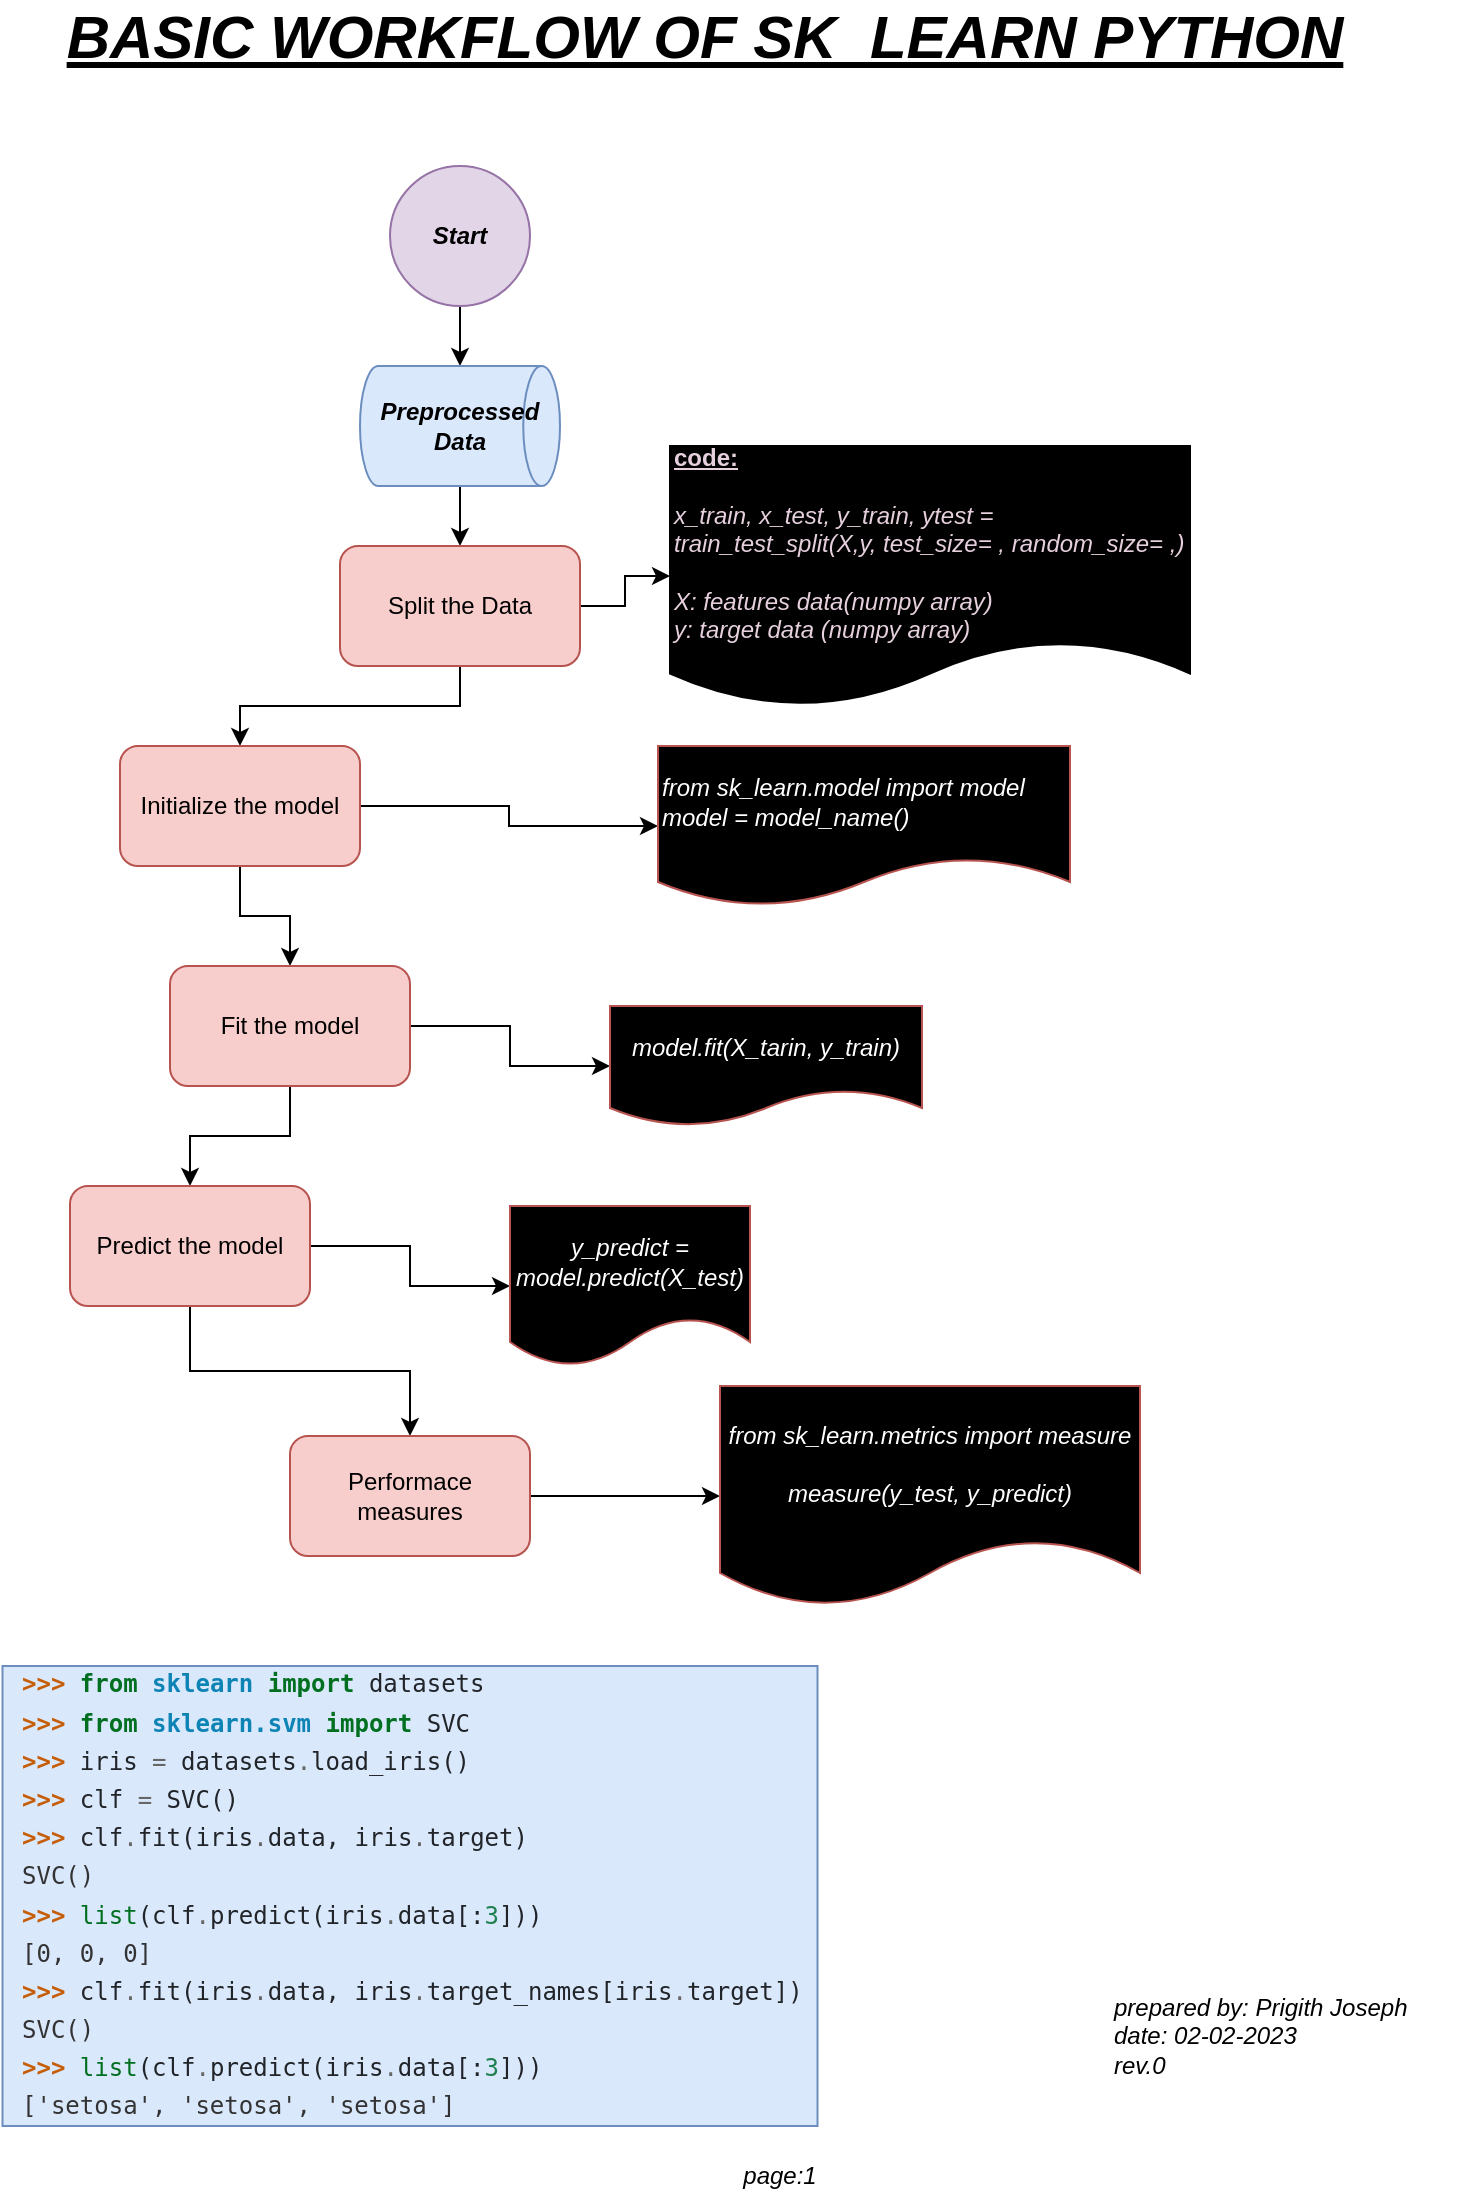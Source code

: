 <mxfile version="16.5.1" type="device" pages="4"><diagram id="uJBdPRUPKpmAOq56ANVj" name="basicworkflow"><mxGraphModel dx="854" dy="539" grid="1" gridSize="10" guides="1" tooltips="1" connect="1" arrows="1" fold="1" page="1" pageScale="1" pageWidth="827" pageHeight="1169" background="none" math="0" shadow="0"><root><mxCell id="8SZoV_u8hnASSf47aiW6-0"/><mxCell id="8SZoV_u8hnASSf47aiW6-1" parent="8SZoV_u8hnASSf47aiW6-0"/><mxCell id="8SZoV_u8hnASSf47aiW6-4" value="" style="edgeStyle=orthogonalEdgeStyle;rounded=0;orthogonalLoop=1;jettySize=auto;html=1;fontSize=12;fontColor=#000000;" parent="8SZoV_u8hnASSf47aiW6-1" source="8SZoV_u8hnASSf47aiW6-2" target="8SZoV_u8hnASSf47aiW6-3" edge="1"><mxGeometry relative="1" as="geometry"/></mxCell><mxCell id="8SZoV_u8hnASSf47aiW6-2" value="&lt;b&gt;&lt;i&gt;Start&lt;/i&gt;&lt;/b&gt;" style="strokeWidth=1;html=1;shape=mxgraph.flowchart.start_2;whiteSpace=wrap;labelBackgroundColor=none;fontSize=12;fillColor=#e1d5e7;strokeColor=#9673a6;" parent="8SZoV_u8hnASSf47aiW6-1" vertex="1"><mxGeometry x="240" y="140" width="70" height="70" as="geometry"/></mxCell><mxCell id="8SZoV_u8hnASSf47aiW6-6" value="" style="edgeStyle=orthogonalEdgeStyle;rounded=0;orthogonalLoop=1;jettySize=auto;html=1;fontSize=12;fontColor=#000000;" parent="8SZoV_u8hnASSf47aiW6-1" source="8SZoV_u8hnASSf47aiW6-3" target="8SZoV_u8hnASSf47aiW6-5" edge="1"><mxGeometry relative="1" as="geometry"/></mxCell><mxCell id="8SZoV_u8hnASSf47aiW6-3" value="&lt;i&gt;&lt;b&gt;Preprocessed Data&lt;/b&gt;&lt;/i&gt;" style="strokeWidth=1;html=1;shape=mxgraph.flowchart.direct_data;whiteSpace=wrap;labelBackgroundColor=none;fontSize=12;fillColor=#dae8fc;strokeColor=#6c8ebf;" parent="8SZoV_u8hnASSf47aiW6-1" vertex="1"><mxGeometry x="225" y="240" width="100" height="60" as="geometry"/></mxCell><mxCell id="8SZoV_u8hnASSf47aiW6-8" value="" style="edgeStyle=orthogonalEdgeStyle;rounded=0;orthogonalLoop=1;jettySize=auto;html=1;fontSize=12;fontColor=#000000;" parent="8SZoV_u8hnASSf47aiW6-1" source="8SZoV_u8hnASSf47aiW6-5" target="8SZoV_u8hnASSf47aiW6-7" edge="1"><mxGeometry relative="1" as="geometry"/></mxCell><mxCell id="8SZoV_u8hnASSf47aiW6-14" value="" style="edgeStyle=orthogonalEdgeStyle;rounded=0;orthogonalLoop=1;jettySize=auto;html=1;fontSize=12;fontColor=#000000;" parent="8SZoV_u8hnASSf47aiW6-1" source="8SZoV_u8hnASSf47aiW6-5" target="8SZoV_u8hnASSf47aiW6-13" edge="1"><mxGeometry relative="1" as="geometry"/></mxCell><mxCell id="8SZoV_u8hnASSf47aiW6-5" value="Split the Data" style="rounded=1;whiteSpace=wrap;html=1;strokeWidth=1;labelBackgroundColor=none;fillColor=#f8cecc;strokeColor=#b85450;" parent="8SZoV_u8hnASSf47aiW6-1" vertex="1"><mxGeometry x="215" y="330" width="120" height="60" as="geometry"/></mxCell><mxCell id="8SZoV_u8hnASSf47aiW6-10" value="" style="edgeStyle=orthogonalEdgeStyle;rounded=0;orthogonalLoop=1;jettySize=auto;html=1;fontSize=12;fontColor=#000000;" parent="8SZoV_u8hnASSf47aiW6-1" source="8SZoV_u8hnASSf47aiW6-7" target="8SZoV_u8hnASSf47aiW6-9" edge="1"><mxGeometry relative="1" as="geometry"/></mxCell><mxCell id="fO6neVc1MKSmXAA-6Sq3-3" value="" style="edgeStyle=orthogonalEdgeStyle;rounded=0;orthogonalLoop=1;jettySize=auto;html=1;fontSize=12;fontColor=#E6D0DE;" parent="8SZoV_u8hnASSf47aiW6-1" source="8SZoV_u8hnASSf47aiW6-7" target="fO6neVc1MKSmXAA-6Sq3-2" edge="1"><mxGeometry relative="1" as="geometry"/></mxCell><mxCell id="8SZoV_u8hnASSf47aiW6-7" value="Initialize the model" style="rounded=1;whiteSpace=wrap;html=1;strokeWidth=1;labelBackgroundColor=none;fillColor=#f8cecc;strokeColor=#b85450;" parent="8SZoV_u8hnASSf47aiW6-1" vertex="1"><mxGeometry x="105" y="430" width="120" height="60" as="geometry"/></mxCell><mxCell id="8SZoV_u8hnASSf47aiW6-12" value="" style="edgeStyle=orthogonalEdgeStyle;rounded=0;orthogonalLoop=1;jettySize=auto;html=1;fontSize=12;fontColor=#000000;" parent="8SZoV_u8hnASSf47aiW6-1" source="8SZoV_u8hnASSf47aiW6-9" target="8SZoV_u8hnASSf47aiW6-11" edge="1"><mxGeometry relative="1" as="geometry"/></mxCell><mxCell id="fO6neVc1MKSmXAA-6Sq3-5" value="" style="edgeStyle=orthogonalEdgeStyle;rounded=0;orthogonalLoop=1;jettySize=auto;html=1;fontSize=12;fontColor=#FFFFFF;" parent="8SZoV_u8hnASSf47aiW6-1" source="8SZoV_u8hnASSf47aiW6-9" target="fO6neVc1MKSmXAA-6Sq3-4" edge="1"><mxGeometry relative="1" as="geometry"/></mxCell><mxCell id="8SZoV_u8hnASSf47aiW6-9" value="Fit the model" style="rounded=1;whiteSpace=wrap;html=1;strokeWidth=1;labelBackgroundColor=none;fillColor=#f8cecc;strokeColor=#b85450;" parent="8SZoV_u8hnASSf47aiW6-1" vertex="1"><mxGeometry x="130" y="540" width="120" height="60" as="geometry"/></mxCell><mxCell id="fO6neVc1MKSmXAA-6Sq3-7" value="" style="edgeStyle=orthogonalEdgeStyle;rounded=0;orthogonalLoop=1;jettySize=auto;html=1;fontSize=12;fontColor=#FFFFFF;" parent="8SZoV_u8hnASSf47aiW6-1" source="8SZoV_u8hnASSf47aiW6-11" target="fO6neVc1MKSmXAA-6Sq3-6" edge="1"><mxGeometry relative="1" as="geometry"/></mxCell><mxCell id="fO6neVc1MKSmXAA-6Sq3-9" value="" style="edgeStyle=orthogonalEdgeStyle;rounded=0;orthogonalLoop=1;jettySize=auto;html=1;fontSize=12;fontColor=#FFFFFF;" parent="8SZoV_u8hnASSf47aiW6-1" source="8SZoV_u8hnASSf47aiW6-11" target="fO6neVc1MKSmXAA-6Sq3-8" edge="1"><mxGeometry relative="1" as="geometry"/></mxCell><mxCell id="8SZoV_u8hnASSf47aiW6-11" value="Predict the model" style="rounded=1;whiteSpace=wrap;html=1;strokeWidth=1;labelBackgroundColor=none;fillColor=#f8cecc;strokeColor=#b85450;" parent="8SZoV_u8hnASSf47aiW6-1" vertex="1"><mxGeometry x="80" y="650" width="120" height="60" as="geometry"/></mxCell><mxCell id="8SZoV_u8hnASSf47aiW6-13" value="&lt;font color=&quot;#e6d0de&quot;&gt;&lt;b&gt;&lt;u&gt;code:&lt;br&gt;&lt;/u&gt;&lt;/b&gt;&lt;br&gt;&lt;i&gt;x_train, x_test, y_train, ytest =&lt;br&gt;train_test_split(X,y, test_size= , random_size= ,)&lt;br&gt;&lt;br&gt;X: features data(numpy array)&amp;nbsp;&lt;br&gt;y: target data (numpy array)&lt;/i&gt;&lt;/font&gt;" style="shape=document;whiteSpace=wrap;html=1;boundedLbl=1;fontColor=#000000;rounded=1;strokeWidth=1;labelBackgroundColor=none;size=0.25;align=left;fillColor=#000000;" parent="8SZoV_u8hnASSf47aiW6-1" vertex="1"><mxGeometry x="380" y="280" width="260" height="130" as="geometry"/></mxCell><mxCell id="fO6neVc1MKSmXAA-6Sq3-2" value="&lt;i&gt;&lt;font color=&quot;#ffffff&quot;&gt;from sk_learn.model import model&lt;br&gt;model = model_name()&lt;/font&gt;&lt;/i&gt;" style="shape=document;whiteSpace=wrap;html=1;boundedLbl=1;fillColor=#000000;strokeColor=#b85450;rounded=1;strokeWidth=1;labelBackgroundColor=none;align=left;" parent="8SZoV_u8hnASSf47aiW6-1" vertex="1"><mxGeometry x="374" y="430" width="206" height="80" as="geometry"/></mxCell><mxCell id="fO6neVc1MKSmXAA-6Sq3-4" value="&lt;i&gt;&lt;font color=&quot;#ffffff&quot;&gt;model.fit(X_tarin, y_train)&lt;/font&gt;&lt;/i&gt;" style="shape=document;whiteSpace=wrap;html=1;boundedLbl=1;fillColor=#000000;strokeColor=#b85450;rounded=1;strokeWidth=1;labelBackgroundColor=none;" parent="8SZoV_u8hnASSf47aiW6-1" vertex="1"><mxGeometry x="350" y="560" width="156" height="60" as="geometry"/></mxCell><mxCell id="fO6neVc1MKSmXAA-6Sq3-6" value="&lt;i&gt;&lt;font color=&quot;#ffffff&quot;&gt;y_predict = model.predict(X_test)&lt;/font&gt;&lt;/i&gt;" style="shape=document;whiteSpace=wrap;html=1;boundedLbl=1;fillColor=#000000;strokeColor=#b85450;rounded=1;strokeWidth=1;labelBackgroundColor=none;" parent="8SZoV_u8hnASSf47aiW6-1" vertex="1"><mxGeometry x="300" y="660" width="120" height="80" as="geometry"/></mxCell><mxCell id="fO6neVc1MKSmXAA-6Sq3-11" value="" style="edgeStyle=orthogonalEdgeStyle;rounded=0;orthogonalLoop=1;jettySize=auto;html=1;fontSize=12;fontColor=#FFFFFF;" parent="8SZoV_u8hnASSf47aiW6-1" source="fO6neVc1MKSmXAA-6Sq3-8" target="fO6neVc1MKSmXAA-6Sq3-10" edge="1"><mxGeometry relative="1" as="geometry"/></mxCell><mxCell id="fO6neVc1MKSmXAA-6Sq3-8" value="Performace measures" style="whiteSpace=wrap;html=1;fillColor=#f8cecc;strokeColor=#b85450;rounded=1;strokeWidth=1;labelBackgroundColor=none;" parent="8SZoV_u8hnASSf47aiW6-1" vertex="1"><mxGeometry x="190" y="775" width="120" height="60" as="geometry"/></mxCell><mxCell id="fO6neVc1MKSmXAA-6Sq3-10" value="&lt;i&gt;&lt;font color=&quot;#ffffff&quot;&gt;from sk_learn.metrics import measure&lt;br&gt;&lt;br&gt;measure(y_test, y_predict)&lt;/font&gt;&lt;/i&gt;" style="shape=document;whiteSpace=wrap;html=1;boundedLbl=1;fillColor=#000000;strokeColor=#b85450;rounded=1;strokeWidth=1;labelBackgroundColor=none;" parent="8SZoV_u8hnASSf47aiW6-1" vertex="1"><mxGeometry x="405" y="750" width="210" height="110" as="geometry"/></mxCell><mxCell id="fO6neVc1MKSmXAA-6Sq3-12" value="&lt;font style=&quot;font-size: 30px&quot; color=&quot;#000000&quot;&gt;&lt;b&gt;&lt;i&gt;&lt;u&gt;BASIC WORKFLOW OF SK_LEARN PYTHON&lt;/u&gt;&lt;/i&gt;&lt;/b&gt;&lt;/font&gt;" style="text;html=1;strokeColor=none;fillColor=none;align=center;verticalAlign=middle;whiteSpace=wrap;rounded=0;labelBackgroundColor=none;fontSize=12;fontColor=#FFFFFF;" parent="8SZoV_u8hnASSf47aiW6-1" vertex="1"><mxGeometry x="60" y="60" width="675" height="30" as="geometry"/></mxCell><mxCell id="fO6neVc1MKSmXAA-6Sq3-13" value="&lt;pre style=&quot;box-sizing: border-box ; font-size: 12px ; margin-top: 0px ; margin-bottom: 0px ; overflow: auto ; color: rgb(33 , 37 , 41) ; line-height: 1.2rem ; padding: 0.2rem 0.5rem&quot;&gt;&lt;span class=&quot;gp&quot; style=&quot;box-sizing: border-box ; color: rgb(198 , 93 , 9) ; font-weight: bold&quot;&gt;&amp;gt;&amp;gt;&amp;gt; &lt;/span&gt;&lt;span class=&quot;kn&quot; style=&quot;box-sizing: border-box ; color: rgb(0 , 112 , 32) ; font-weight: bold&quot;&gt;from&lt;/span&gt; &lt;span class=&quot;nn&quot; style=&quot;box-sizing: border-box ; color: rgb(14 , 132 , 181) ; font-weight: bold&quot;&gt;sklearn&lt;/span&gt; &lt;span class=&quot;kn&quot; style=&quot;box-sizing: border-box ; color: rgb(0 , 112 , 32) ; font-weight: bold&quot;&gt;import&lt;/span&gt; &lt;span class=&quot;n&quot; style=&quot;box-sizing: border-box&quot;&gt;datasets&lt;/span&gt;&lt;br&gt;&lt;span class=&quot;gp&quot; style=&quot;box-sizing: border-box ; color: rgb(198 , 93 , 9) ; font-weight: bold&quot;&gt;&amp;gt;&amp;gt;&amp;gt; &lt;/span&gt;&lt;span class=&quot;kn&quot; style=&quot;box-sizing: border-box ; color: rgb(0 , 112 , 32) ; font-weight: bold&quot;&gt;from&lt;/span&gt; &lt;span class=&quot;nn&quot; style=&quot;box-sizing: border-box ; color: rgb(14 , 132 , 181) ; font-weight: bold&quot;&gt;sklearn.svm&lt;/span&gt; &lt;span class=&quot;kn&quot; style=&quot;box-sizing: border-box ; color: rgb(0 , 112 , 32) ; font-weight: bold&quot;&gt;import&lt;/span&gt; &lt;span class=&quot;n&quot; style=&quot;box-sizing: border-box&quot;&gt;SVC&lt;/span&gt;&lt;br&gt;&lt;span class=&quot;gp&quot; style=&quot;box-sizing: border-box ; color: rgb(198 , 93 , 9) ; font-weight: bold&quot;&gt;&amp;gt;&amp;gt;&amp;gt; &lt;/span&gt;&lt;span class=&quot;n&quot; style=&quot;box-sizing: border-box&quot;&gt;iris&lt;/span&gt; &lt;span class=&quot;o&quot; style=&quot;box-sizing: border-box ; color: rgb(102 , 102 , 102)&quot;&gt;=&lt;/span&gt; &lt;span class=&quot;n&quot; style=&quot;box-sizing: border-box&quot;&gt;datasets&lt;/span&gt;&lt;span class=&quot;o&quot; style=&quot;box-sizing: border-box ; color: rgb(102 , 102 , 102)&quot;&gt;.&lt;/span&gt;&lt;span class=&quot;n&quot; style=&quot;box-sizing: border-box&quot;&gt;load_iris&lt;/span&gt;&lt;span class=&quot;p&quot; style=&quot;box-sizing: border-box&quot;&gt;()&lt;/span&gt;&lt;br&gt;&lt;span class=&quot;gp&quot; style=&quot;box-sizing: border-box ; color: rgb(198 , 93 , 9) ; font-weight: bold&quot;&gt;&amp;gt;&amp;gt;&amp;gt; &lt;/span&gt;&lt;span class=&quot;n&quot; style=&quot;box-sizing: border-box&quot;&gt;clf&lt;/span&gt; &lt;span class=&quot;o&quot; style=&quot;box-sizing: border-box ; color: rgb(102 , 102 , 102)&quot;&gt;=&lt;/span&gt; &lt;span class=&quot;n&quot; style=&quot;box-sizing: border-box&quot;&gt;SVC&lt;/span&gt;&lt;span class=&quot;p&quot; style=&quot;box-sizing: border-box&quot;&gt;()&lt;/span&gt;&lt;br&gt;&lt;span class=&quot;gp&quot; style=&quot;box-sizing: border-box ; color: rgb(198 , 93 , 9) ; font-weight: bold&quot;&gt;&amp;gt;&amp;gt;&amp;gt; &lt;/span&gt;&lt;span class=&quot;n&quot; style=&quot;box-sizing: border-box&quot;&gt;clf&lt;/span&gt;&lt;span class=&quot;o&quot; style=&quot;box-sizing: border-box ; color: rgb(102 , 102 , 102)&quot;&gt;.&lt;/span&gt;&lt;span class=&quot;n&quot; style=&quot;box-sizing: border-box&quot;&gt;fit&lt;/span&gt;&lt;span class=&quot;p&quot; style=&quot;box-sizing: border-box&quot;&gt;(&lt;/span&gt;&lt;span class=&quot;n&quot; style=&quot;box-sizing: border-box&quot;&gt;iris&lt;/span&gt;&lt;span class=&quot;o&quot; style=&quot;box-sizing: border-box ; color: rgb(102 , 102 , 102)&quot;&gt;.&lt;/span&gt;&lt;span class=&quot;n&quot; style=&quot;box-sizing: border-box&quot;&gt;data&lt;/span&gt;&lt;span class=&quot;p&quot; style=&quot;box-sizing: border-box&quot;&gt;,&lt;/span&gt; &lt;span class=&quot;n&quot; style=&quot;box-sizing: border-box&quot;&gt;iris&lt;/span&gt;&lt;span class=&quot;o&quot; style=&quot;box-sizing: border-box ; color: rgb(102 , 102 , 102)&quot;&gt;.&lt;/span&gt;&lt;span class=&quot;n&quot; style=&quot;box-sizing: border-box&quot;&gt;target&lt;/span&gt;&lt;span class=&quot;p&quot; style=&quot;box-sizing: border-box&quot;&gt;)&lt;/span&gt;&lt;br&gt;&lt;span class=&quot;go&quot; style=&quot;box-sizing: border-box ; color: rgb(51 , 51 , 51)&quot;&gt;SVC()&lt;/span&gt;&lt;br&gt;&lt;span class=&quot;gp&quot; style=&quot;box-sizing: border-box ; color: rgb(198 , 93 , 9) ; font-weight: bold&quot;&gt;&amp;gt;&amp;gt;&amp;gt; &lt;/span&gt;&lt;span class=&quot;nb&quot; style=&quot;box-sizing: border-box ; color: rgb(0 , 112 , 32)&quot;&gt;list&lt;/span&gt;&lt;span class=&quot;p&quot; style=&quot;box-sizing: border-box&quot;&gt;(&lt;/span&gt;&lt;span class=&quot;n&quot; style=&quot;box-sizing: border-box&quot;&gt;clf&lt;/span&gt;&lt;span class=&quot;o&quot; style=&quot;box-sizing: border-box ; color: rgb(102 , 102 , 102)&quot;&gt;.&lt;/span&gt;&lt;span class=&quot;n&quot; style=&quot;box-sizing: border-box&quot;&gt;predict&lt;/span&gt;&lt;span class=&quot;p&quot; style=&quot;box-sizing: border-box&quot;&gt;(&lt;/span&gt;&lt;span class=&quot;n&quot; style=&quot;box-sizing: border-box&quot;&gt;iris&lt;/span&gt;&lt;span class=&quot;o&quot; style=&quot;box-sizing: border-box ; color: rgb(102 , 102 , 102)&quot;&gt;.&lt;/span&gt;&lt;span class=&quot;n&quot; style=&quot;box-sizing: border-box&quot;&gt;data&lt;/span&gt;&lt;span class=&quot;p&quot; style=&quot;box-sizing: border-box&quot;&gt;[:&lt;/span&gt;&lt;span class=&quot;mi&quot; style=&quot;box-sizing: border-box ; color: rgb(32 , 128 , 80)&quot;&gt;3&lt;/span&gt;&lt;span class=&quot;p&quot; style=&quot;box-sizing: border-box&quot;&gt;]))&lt;/span&gt;&lt;br&gt;&lt;span class=&quot;go&quot; style=&quot;box-sizing: border-box ; color: rgb(51 , 51 , 51)&quot;&gt;[0, 0, 0]&lt;/span&gt;&lt;br&gt;&lt;span class=&quot;gp&quot; style=&quot;box-sizing: border-box ; color: rgb(198 , 93 , 9) ; font-weight: bold&quot;&gt;&amp;gt;&amp;gt;&amp;gt; &lt;/span&gt;&lt;span class=&quot;n&quot; style=&quot;box-sizing: border-box&quot;&gt;clf&lt;/span&gt;&lt;span class=&quot;o&quot; style=&quot;box-sizing: border-box ; color: rgb(102 , 102 , 102)&quot;&gt;.&lt;/span&gt;&lt;span class=&quot;n&quot; style=&quot;box-sizing: border-box&quot;&gt;fit&lt;/span&gt;&lt;span class=&quot;p&quot; style=&quot;box-sizing: border-box&quot;&gt;(&lt;/span&gt;&lt;span class=&quot;n&quot; style=&quot;box-sizing: border-box&quot;&gt;iris&lt;/span&gt;&lt;span class=&quot;o&quot; style=&quot;box-sizing: border-box ; color: rgb(102 , 102 , 102)&quot;&gt;.&lt;/span&gt;&lt;span class=&quot;n&quot; style=&quot;box-sizing: border-box&quot;&gt;data&lt;/span&gt;&lt;span class=&quot;p&quot; style=&quot;box-sizing: border-box&quot;&gt;,&lt;/span&gt; &lt;span class=&quot;n&quot; style=&quot;box-sizing: border-box&quot;&gt;iris&lt;/span&gt;&lt;span class=&quot;o&quot; style=&quot;box-sizing: border-box ; color: rgb(102 , 102 , 102)&quot;&gt;.&lt;/span&gt;&lt;span class=&quot;n&quot; style=&quot;box-sizing: border-box&quot;&gt;target_names&lt;/span&gt;&lt;span class=&quot;p&quot; style=&quot;box-sizing: border-box&quot;&gt;[&lt;/span&gt;&lt;span class=&quot;n&quot; style=&quot;box-sizing: border-box&quot;&gt;iris&lt;/span&gt;&lt;span class=&quot;o&quot; style=&quot;box-sizing: border-box ; color: rgb(102 , 102 , 102)&quot;&gt;.&lt;/span&gt;&lt;span class=&quot;n&quot; style=&quot;box-sizing: border-box&quot;&gt;target&lt;/span&gt;&lt;span class=&quot;p&quot; style=&quot;box-sizing: border-box&quot;&gt;])&lt;/span&gt;&lt;br&gt;&lt;span class=&quot;go&quot; style=&quot;box-sizing: border-box ; color: rgb(51 , 51 , 51)&quot;&gt;SVC()&lt;/span&gt;&lt;br&gt;&lt;span class=&quot;gp&quot; style=&quot;box-sizing: border-box ; color: rgb(198 , 93 , 9) ; font-weight: bold&quot;&gt;&amp;gt;&amp;gt;&amp;gt; &lt;/span&gt;&lt;span class=&quot;nb&quot; style=&quot;box-sizing: border-box ; color: rgb(0 , 112 , 32)&quot;&gt;list&lt;/span&gt;&lt;span class=&quot;p&quot; style=&quot;box-sizing: border-box&quot;&gt;(&lt;/span&gt;&lt;span class=&quot;n&quot; style=&quot;box-sizing: border-box&quot;&gt;clf&lt;/span&gt;&lt;span class=&quot;o&quot; style=&quot;box-sizing: border-box ; color: rgb(102 , 102 , 102)&quot;&gt;.&lt;/span&gt;&lt;span class=&quot;n&quot; style=&quot;box-sizing: border-box&quot;&gt;predict&lt;/span&gt;&lt;span class=&quot;p&quot; style=&quot;box-sizing: border-box&quot;&gt;(&lt;/span&gt;&lt;span class=&quot;n&quot; style=&quot;box-sizing: border-box&quot;&gt;iris&lt;/span&gt;&lt;span class=&quot;o&quot; style=&quot;box-sizing: border-box ; color: rgb(102 , 102 , 102)&quot;&gt;.&lt;/span&gt;&lt;span class=&quot;n&quot; style=&quot;box-sizing: border-box&quot;&gt;data&lt;/span&gt;&lt;span class=&quot;p&quot; style=&quot;box-sizing: border-box&quot;&gt;[:&lt;/span&gt;&lt;span class=&quot;mi&quot; style=&quot;box-sizing: border-box ; color: rgb(32 , 128 , 80)&quot;&gt;3&lt;/span&gt;&lt;span class=&quot;p&quot; style=&quot;box-sizing: border-box&quot;&gt;]))&lt;/span&gt;&lt;br&gt;&lt;span class=&quot;go&quot; style=&quot;box-sizing: border-box ; color: rgb(51 , 51 , 51)&quot;&gt;['setosa', 'setosa', 'setosa']&lt;/span&gt;&lt;/pre&gt;" style="text;html=1;strokeColor=#6c8ebf;fillColor=#dae8fc;align=left;verticalAlign=middle;whiteSpace=wrap;rounded=0;labelBackgroundColor=none;fontSize=30;" parent="8SZoV_u8hnASSf47aiW6-1" vertex="1"><mxGeometry x="46.25" y="890" width="407.5" height="230" as="geometry"/></mxCell><mxCell id="TM3iOxg4r6OxB1AEd1oV-0" value="&lt;i&gt;prepared by: Prigith Joseph&lt;br&gt;date: 02-02-2023&lt;br&gt;rev.0&lt;/i&gt;" style="text;html=1;strokeColor=none;fillColor=none;align=left;verticalAlign=middle;whiteSpace=wrap;rounded=0;labelBackgroundColor=none;fontSize=12;fontColor=#000000;" parent="8SZoV_u8hnASSf47aiW6-1" vertex="1"><mxGeometry x="600" y="1050" width="172" height="50" as="geometry"/></mxCell><mxCell id="0yquXLJZzELg-PQfaZgO-0" value="&lt;i&gt;page:1&lt;/i&gt;" style="text;html=1;strokeColor=none;fillColor=none;align=center;verticalAlign=middle;whiteSpace=wrap;rounded=0;labelBackgroundColor=none;fontSize=12;fontColor=#000000;" parent="8SZoV_u8hnASSf47aiW6-1" vertex="1"><mxGeometry x="405" y="1130" width="60" height="30" as="geometry"/></mxCell></root></mxGraphModel></diagram><diagram id="1sHsfNKen-DtElUud_Xe" name="gridsearch"><mxGraphModel dx="854" dy="539" grid="1" gridSize="10" guides="1" tooltips="1" connect="1" arrows="1" fold="1" page="1" pageScale="1" pageWidth="827" pageHeight="1169" background="none" math="0" shadow="0"><root><mxCell id="0"/><mxCell id="1" parent="0"/><mxCell id="pYqSY6XZg5U4r1VrcU67-4" value="" style="edgeStyle=orthogonalEdgeStyle;rounded=0;orthogonalLoop=1;jettySize=auto;html=1;" parent="1" source="pYqSY6XZg5U4r1VrcU67-1" edge="1"><mxGeometry relative="1" as="geometry"><mxPoint x="190" y="280" as="targetPoint"/></mxGeometry></mxCell><mxCell id="pYqSY6XZg5U4r1VrcU67-1" value="&lt;i&gt;&lt;b&gt;START&lt;/b&gt;&lt;/i&gt;" style="strokeWidth=1;html=1;shape=mxgraph.flowchart.start_2;whiteSpace=wrap;fillColor=#e1d5e7;strokeColor=#9673a6;" parent="1" vertex="1"><mxGeometry x="147" y="160" width="86" height="80" as="geometry"/></mxCell><mxCell id="pYqSY6XZg5U4r1VrcU67-5" value="&lt;span&gt;&lt;b&gt;&lt;i&gt;Preprocessed Dat&lt;/i&gt;&lt;/b&gt;&lt;/span&gt;" style="strokeWidth=1;html=1;shape=mxgraph.flowchart.direct_data;whiteSpace=wrap;rotation=0;fillColor=#dae8fc;strokeColor=#6c8ebf;" parent="1" vertex="1"><mxGeometry x="138.5" y="280" width="103" height="60" as="geometry"/></mxCell><mxCell id="pYqSY6XZg5U4r1VrcU67-6" value="" style="endArrow=classic;html=1;rounded=0;" parent="1" edge="1"><mxGeometry width="50" height="50" relative="1" as="geometry"><mxPoint x="189.5" y="340" as="sourcePoint"/><mxPoint x="189.5" y="400" as="targetPoint"/></mxGeometry></mxCell><mxCell id="pYqSY6XZg5U4r1VrcU67-9" value="" style="edgeStyle=orthogonalEdgeStyle;rounded=0;orthogonalLoop=1;jettySize=auto;html=1;" parent="1" source="pYqSY6XZg5U4r1VrcU67-7" target="pYqSY6XZg5U4r1VrcU67-8" edge="1"><mxGeometry relative="1" as="geometry"/></mxCell><mxCell id="pYqSY6XZg5U4r1VrcU67-7" value="&lt;i&gt;&lt;b&gt;Instantiate the model&lt;/b&gt;&lt;/i&gt;" style="rounded=1;whiteSpace=wrap;html=1;absoluteArcSize=1;arcSize=14;strokeWidth=1;fillColor=#f8cecc;strokeColor=#b85450;" parent="1" vertex="1"><mxGeometry x="140" y="400" width="100" height="90" as="geometry"/></mxCell><mxCell id="pYqSY6XZg5U4r1VrcU67-21" value="" style="edgeStyle=orthogonalEdgeStyle;rounded=0;orthogonalLoop=1;jettySize=auto;html=1;" parent="1" source="pYqSY6XZg5U4r1VrcU67-8" target="pYqSY6XZg5U4r1VrcU67-20" edge="1"><mxGeometry relative="1" as="geometry"/></mxCell><mxCell id="pYqSY6XZg5U4r1VrcU67-25" value="" style="edgeStyle=orthogonalEdgeStyle;rounded=0;orthogonalLoop=1;jettySize=auto;html=1;" parent="1" source="pYqSY6XZg5U4r1VrcU67-8" target="pYqSY6XZg5U4r1VrcU67-24" edge="1"><mxGeometry relative="1" as="geometry"/></mxCell><mxCell id="pYqSY6XZg5U4r1VrcU67-8" value="&lt;b&gt;&lt;i&gt;GridSearch CV&lt;/i&gt;&lt;/b&gt;" style="rounded=1;whiteSpace=wrap;html=1;arcSize=14;strokeWidth=1;fillColor=#f8cecc;strokeColor=#b85450;" parent="1" vertex="1"><mxGeometry x="130" y="675" width="120" height="60" as="geometry"/></mxCell><mxCell id="pYqSY6XZg5U4r1VrcU67-11" value="" style="endArrow=none;html=1;rounded=0;" parent="1" edge="1"><mxGeometry width="50" height="50" relative="1" as="geometry"><mxPoint x="190" y="520" as="sourcePoint"/><mxPoint x="658" y="520" as="targetPoint"/></mxGeometry></mxCell><mxCell id="pYqSY6XZg5U4r1VrcU67-12" value="" style="endArrow=classic;html=1;rounded=0;" parent="1" edge="1"><mxGeometry width="50" height="50" relative="1" as="geometry"><mxPoint x="313" y="520" as="sourcePoint"/><mxPoint x="313" y="550" as="targetPoint"/></mxGeometry></mxCell><mxCell id="pYqSY6XZg5U4r1VrcU67-13" value="&lt;i&gt;model_name&lt;/i&gt;" style="rounded=1;whiteSpace=wrap;html=1;absoluteArcSize=1;arcSize=14;strokeWidth=1;fillColor=#f8cecc;strokeColor=#b85450;" parent="1" vertex="1"><mxGeometry x="273" y="550" width="80" height="30" as="geometry"/></mxCell><mxCell id="pYqSY6XZg5U4r1VrcU67-14" value="" style="endArrow=classic;html=1;rounded=0;" parent="1" edge="1"><mxGeometry width="50" height="50" relative="1" as="geometry"><mxPoint x="422.5" y="520" as="sourcePoint"/><mxPoint x="422.5" y="550" as="targetPoint"/></mxGeometry></mxCell><mxCell id="pYqSY6XZg5U4r1VrcU67-15" value="&lt;i&gt;dict(parameters)&lt;/i&gt;" style="rounded=1;whiteSpace=wrap;html=1;absoluteArcSize=1;arcSize=14;strokeWidth=1;fillColor=#f8cecc;strokeColor=#b85450;" parent="1" vertex="1"><mxGeometry x="373" y="550" width="100" height="30" as="geometry"/></mxCell><mxCell id="pYqSY6XZg5U4r1VrcU67-16" value="" style="endArrow=classic;html=1;rounded=0;" parent="1" edge="1"><mxGeometry width="50" height="50" relative="1" as="geometry"><mxPoint x="542.5" y="520" as="sourcePoint"/><mxPoint x="542.5" y="550" as="targetPoint"/></mxGeometry></mxCell><mxCell id="pYqSY6XZg5U4r1VrcU67-17" value="&lt;i&gt;CV&lt;/i&gt;" style="rounded=1;whiteSpace=wrap;html=1;absoluteArcSize=1;arcSize=14;strokeWidth=1;fillColor=#f8cecc;strokeColor=#b85450;" parent="1" vertex="1"><mxGeometry x="493" y="550" width="100" height="30" as="geometry"/></mxCell><mxCell id="pYqSY6XZg5U4r1VrcU67-18" value="" style="endArrow=none;html=1;rounded=0;" parent="1" edge="1"><mxGeometry width="50" height="50" relative="1" as="geometry"><mxPoint x="658" y="610" as="sourcePoint"/><mxPoint x="658" y="520" as="targetPoint"/></mxGeometry></mxCell><mxCell id="pYqSY6XZg5U4r1VrcU67-19" value="" style="endArrow=classic;html=1;rounded=0;" parent="1" edge="1"><mxGeometry width="50" height="50" relative="1" as="geometry"><mxPoint x="658" y="609.5" as="sourcePoint"/><mxPoint x="190" y="610" as="targetPoint"/></mxGeometry></mxCell><mxCell id="pYqSY6XZg5U4r1VrcU67-23" value="" style="edgeStyle=orthogonalEdgeStyle;rounded=0;orthogonalLoop=1;jettySize=auto;html=1;" parent="1" source="pYqSY6XZg5U4r1VrcU67-20" target="pYqSY6XZg5U4r1VrcU67-22" edge="1"><mxGeometry relative="1" as="geometry"/></mxCell><mxCell id="pYqSY6XZg5U4r1VrcU67-27" value="" style="edgeStyle=orthogonalEdgeStyle;rounded=0;orthogonalLoop=1;jettySize=auto;html=1;" parent="1" source="pYqSY6XZg5U4r1VrcU67-20" target="pYqSY6XZg5U4r1VrcU67-26" edge="1"><mxGeometry relative="1" as="geometry"/></mxCell><mxCell id="pYqSY6XZg5U4r1VrcU67-20" value="&lt;i&gt;&lt;b&gt;Fit the model&lt;/b&gt;&lt;/i&gt;" style="rounded=1;whiteSpace=wrap;html=1;arcSize=14;strokeWidth=1;fillColor=#f8cecc;strokeColor=#b85450;" parent="1" vertex="1"><mxGeometry x="130" y="770" width="120" height="60" as="geometry"/></mxCell><mxCell id="pYqSY6XZg5U4r1VrcU67-29" value="" style="edgeStyle=orthogonalEdgeStyle;rounded=0;orthogonalLoop=1;jettySize=auto;html=1;" parent="1" source="pYqSY6XZg5U4r1VrcU67-22" target="pYqSY6XZg5U4r1VrcU67-28" edge="1"><mxGeometry relative="1" as="geometry"/></mxCell><mxCell id="pYqSY6XZg5U4r1VrcU67-22" value="&lt;i&gt;&lt;b&gt;Best Model &amp;amp; best parameters&lt;/b&gt;&lt;/i&gt;" style="rounded=1;whiteSpace=wrap;html=1;arcSize=14;strokeWidth=1;fillColor=#f8cecc;strokeColor=#b85450;" parent="1" vertex="1"><mxGeometry x="130" y="870" width="120" height="60" as="geometry"/></mxCell><mxCell id="pYqSY6XZg5U4r1VrcU67-24" value="&lt;i&gt;&lt;font color=&quot;#ffffff&quot;&gt;Gridsearch = &lt;br&gt;GridSearchCV(model, params=, CV,= n_jobs=, verbose=)&lt;/font&gt;&lt;/i&gt;" style="shape=document;whiteSpace=wrap;html=1;boundedLbl=1;rounded=1;arcSize=14;strokeWidth=1;size=0.25;align=left;fillColor=#000000;" parent="1" vertex="1"><mxGeometry x="428" y="655" width="220" height="80" as="geometry"/></mxCell><mxCell id="pYqSY6XZg5U4r1VrcU67-26" value="&lt;i&gt;&lt;font color=&quot;#ffffff&quot;&gt;Gridsearchresults = Gridsearch.fit(X,y)&lt;/font&gt;&lt;/i&gt;" style="shape=document;whiteSpace=wrap;html=1;boundedLbl=1;rounded=1;arcSize=14;strokeWidth=1;size=0.154;fillColor=#000000;" parent="1" vertex="1"><mxGeometry x="418" y="760" width="130" height="65" as="geometry"/></mxCell><mxCell id="pYqSY6XZg5U4r1VrcU67-28" value="&lt;i&gt;&lt;font color=&quot;#ffffff&quot;&gt;Gridsearchresults.best_params_&lt;/font&gt;&lt;/i&gt;" style="shape=document;whiteSpace=wrap;html=1;boundedLbl=1;rounded=1;arcSize=14;strokeWidth=1;fillColor=#000000;" parent="1" vertex="1"><mxGeometry x="473" y="895" width="185" height="70" as="geometry"/></mxCell><mxCell id="pYqSY6XZg5U4r1VrcU67-30" value="&lt;font style=&quot;font-size: 30px&quot;&gt;&lt;i&gt;&lt;u&gt;GRIDSEARCHCV WORKFLOW - SCIKITLEARN&amp;nbsp; PYTHON&lt;/u&gt;&lt;/i&gt;&lt;/font&gt;" style="text;html=1;strokeColor=none;fillColor=none;align=center;verticalAlign=middle;whiteSpace=wrap;rounded=0;fontStyle=0" parent="1" vertex="1"><mxGeometry x="20" y="90" width="700" height="30" as="geometry"/></mxCell><mxCell id="GzKGpM286e0PIfJ-qJNw-1" value="&lt;span style=&quot;color: rgb(33 , 37 , 41) ; background-color: rgb(255 , 255 , 255)&quot;&gt;&lt;font style=&quot;font-size: 12px&quot;&gt;&lt;i&gt;GridSearchCV implements a “fit” and a “score” method. It also implements “score_samples”, “predict”, “predict_proba”, “decision_function”, “transform” and “inverse_transform” if they are implemented in the estimator used.&lt;/i&gt;&lt;/font&gt;&lt;/span&gt;" style="text;html=1;strokeColor=#99FFFF;fillColor=#dae8fc;align=left;verticalAlign=middle;whiteSpace=wrap;rounded=0;fontSize=24;" parent="1" vertex="1"><mxGeometry x="250" y="160" width="422" height="110" as="geometry"/></mxCell><mxCell id="GzKGpM286e0PIfJ-qJNw-2" value="&lt;pre style=&quot;box-sizing: border-box ; font-family: , &amp;#34;menlo&amp;#34; , &amp;#34;monaco&amp;#34; , &amp;#34;consolas&amp;#34; , &amp;#34;liberation mono&amp;#34; , &amp;#34;courier new&amp;#34; , monospace ; font-size: 14px ; margin-top: 0px ; margin-bottom: 0px ; overflow: auto ; color: rgb(33 , 37 , 41) ; line-height: 1.2rem ; padding: 0.2rem 0.5rem&quot;&gt;&lt;span class=&quot;gp&quot; style=&quot;box-sizing: border-box ; color: rgb(198 , 93 , 9) ; font-weight: bold&quot;&gt;&amp;gt;&amp;gt;&amp;gt; &lt;/span&gt;&lt;span class=&quot;kn&quot; style=&quot;box-sizing: border-box ; color: rgb(0 , 112 , 32) ; font-weight: bold&quot;&gt;from&lt;/span&gt; &lt;span class=&quot;nn&quot; style=&quot;box-sizing: border-box ; color: rgb(14 , 132 , 181) ; font-weight: bold&quot;&gt;sklearn&lt;/span&gt; &lt;span class=&quot;kn&quot; style=&quot;box-sizing: border-box ; color: rgb(0 , 112 , 32) ; font-weight: bold&quot;&gt;import&lt;/span&gt; &lt;span class=&quot;n&quot; style=&quot;box-sizing: border-box&quot;&gt;svm&lt;/span&gt;&lt;span class=&quot;p&quot; style=&quot;box-sizing: border-box&quot;&gt;,&lt;/span&gt; &lt;span class=&quot;n&quot; style=&quot;box-sizing: border-box&quot;&gt;datasets&lt;/span&gt;&lt;br&gt;&lt;span class=&quot;gp&quot; style=&quot;box-sizing: border-box ; color: rgb(198 , 93 , 9) ; font-weight: bold&quot;&gt;&amp;gt;&amp;gt;&amp;gt; &lt;/span&gt;&lt;span class=&quot;kn&quot; style=&quot;box-sizing: border-box ; color: rgb(0 , 112 , 32) ; font-weight: bold&quot;&gt;from&lt;/span&gt; &lt;span class=&quot;nn&quot; style=&quot;box-sizing: border-box ; color: rgb(14 , 132 , 181) ; font-weight: bold&quot;&gt;sklearn.model_selection&lt;/span&gt; &lt;span class=&quot;kn&quot; style=&quot;box-sizing: border-box ; color: rgb(0 , 112 , 32) ; font-weight: bold&quot;&gt;import&lt;/span&gt; &lt;span class=&quot;n&quot; style=&quot;box-sizing: border-box&quot;&gt;GridSearchCV&lt;/span&gt;&lt;br&gt;&lt;span class=&quot;gp&quot; style=&quot;box-sizing: border-box ; color: rgb(198 , 93 , 9) ; font-weight: bold&quot;&gt;&amp;gt;&amp;gt;&amp;gt; &lt;/span&gt;&lt;span class=&quot;n&quot; style=&quot;box-sizing: border-box&quot;&gt;iris&lt;/span&gt; &lt;span class=&quot;o&quot; style=&quot;box-sizing: border-box ; color: rgb(102 , 102 , 102)&quot;&gt;=&lt;/span&gt; &lt;span class=&quot;n&quot; style=&quot;box-sizing: border-box&quot;&gt;datasets&lt;/span&gt;&lt;span class=&quot;o&quot; style=&quot;box-sizing: border-box ; color: rgb(102 , 102 , 102)&quot;&gt;.&lt;/span&gt;&lt;span class=&quot;n&quot; style=&quot;box-sizing: border-box&quot;&gt;load_iris&lt;/span&gt;&lt;span class=&quot;p&quot; style=&quot;box-sizing: border-box&quot;&gt;()&lt;/span&gt;&lt;br&gt;&lt;span class=&quot;gp&quot; style=&quot;box-sizing: border-box ; color: rgb(198 , 93 , 9) ; font-weight: bold&quot;&gt;&amp;gt;&amp;gt;&amp;gt; &lt;/span&gt;&lt;span class=&quot;n&quot; style=&quot;box-sizing: border-box&quot;&gt;parameters&lt;/span&gt; &lt;span class=&quot;o&quot; style=&quot;box-sizing: border-box ; color: rgb(102 , 102 , 102)&quot;&gt;=&lt;/span&gt; &lt;span class=&quot;p&quot; style=&quot;box-sizing: border-box&quot;&gt;{&lt;/span&gt;&lt;span class=&quot;s1&quot; style=&quot;box-sizing: border-box ; color: rgb(64 , 112 , 160)&quot;&gt;'kernel'&lt;/span&gt;&lt;span class=&quot;p&quot; style=&quot;box-sizing: border-box&quot;&gt;:(&lt;/span&gt;&lt;span class=&quot;s1&quot; style=&quot;box-sizing: border-box ; color: rgb(64 , 112 , 160)&quot;&gt;'linear'&lt;/span&gt;&lt;span class=&quot;p&quot; style=&quot;box-sizing: border-box&quot;&gt;,&lt;/span&gt; &lt;span class=&quot;s1&quot; style=&quot;box-sizing: border-box ; color: rgb(64 , 112 , 160)&quot;&gt;'rbf'&lt;/span&gt;&lt;span class=&quot;p&quot; style=&quot;box-sizing: border-box&quot;&gt;),&lt;/span&gt; &lt;span class=&quot;s1&quot; style=&quot;box-sizing: border-box ; color: rgb(64 , 112 , 160)&quot;&gt;'C'&lt;/span&gt;&lt;span class=&quot;p&quot; style=&quot;box-sizing: border-box&quot;&gt;:[&lt;/span&gt;&lt;span class=&quot;mi&quot; style=&quot;box-sizing: border-box ; color: rgb(32 , 128 , 80)&quot;&gt;1&lt;/span&gt;&lt;span class=&quot;p&quot; style=&quot;box-sizing: border-box&quot;&gt;,&lt;/span&gt; &lt;span class=&quot;mi&quot; style=&quot;box-sizing: border-box ; color: rgb(32 , 128 , 80)&quot;&gt;10&lt;/span&gt;&lt;span class=&quot;p&quot; style=&quot;box-sizing: border-box&quot;&gt;]}&lt;/span&gt;&lt;br&gt;&lt;span class=&quot;gp&quot; style=&quot;box-sizing: border-box ; color: rgb(198 , 93 , 9) ; font-weight: bold&quot;&gt;&amp;gt;&amp;gt;&amp;gt; &lt;/span&gt;&lt;span class=&quot;n&quot; style=&quot;box-sizing: border-box&quot;&gt;svc&lt;/span&gt; &lt;span class=&quot;o&quot; style=&quot;box-sizing: border-box ; color: rgb(102 , 102 , 102)&quot;&gt;=&lt;/span&gt; &lt;span class=&quot;n&quot; style=&quot;box-sizing: border-box&quot;&gt;svm&lt;/span&gt;&lt;span class=&quot;o&quot; style=&quot;box-sizing: border-box ; color: rgb(102 , 102 , 102)&quot;&gt;.&lt;/span&gt;&lt;span class=&quot;n&quot; style=&quot;box-sizing: border-box&quot;&gt;SVC&lt;/span&gt;&lt;span class=&quot;p&quot; style=&quot;box-sizing: border-box&quot;&gt;()&lt;/span&gt;&lt;br&gt;&lt;span class=&quot;gp&quot; style=&quot;box-sizing: border-box ; color: rgb(198 , 93 , 9) ; font-weight: bold&quot;&gt;&amp;gt;&amp;gt;&amp;gt; &lt;/span&gt;&lt;span class=&quot;n&quot; style=&quot;box-sizing: border-box&quot;&gt;clf&lt;/span&gt; &lt;span class=&quot;o&quot; style=&quot;box-sizing: border-box ; color: rgb(102 , 102 , 102)&quot;&gt;=&lt;/span&gt; &lt;span class=&quot;n&quot; style=&quot;box-sizing: border-box&quot;&gt;GridSearchCV&lt;/span&gt;&lt;span class=&quot;p&quot; style=&quot;box-sizing: border-box&quot;&gt;(&lt;/span&gt;&lt;span class=&quot;n&quot; style=&quot;box-sizing: border-box&quot;&gt;svc&lt;/span&gt;&lt;span class=&quot;p&quot; style=&quot;box-sizing: border-box&quot;&gt;,&lt;/span&gt; &lt;span class=&quot;n&quot; style=&quot;box-sizing: border-box&quot;&gt;parameters&lt;/span&gt;&lt;span class=&quot;p&quot; style=&quot;box-sizing: border-box&quot;&gt;)&lt;/span&gt;&lt;br&gt;&lt;span class=&quot;gp&quot; style=&quot;box-sizing: border-box ; color: rgb(198 , 93 , 9) ; font-weight: bold&quot;&gt;&amp;gt;&amp;gt;&amp;gt; &lt;/span&gt;&lt;span class=&quot;n&quot; style=&quot;box-sizing: border-box&quot;&gt;clf&lt;/span&gt;&lt;span class=&quot;o&quot; style=&quot;box-sizing: border-box ; color: rgb(102 , 102 , 102)&quot;&gt;.&lt;/span&gt;&lt;span class=&quot;n&quot; style=&quot;box-sizing: border-box&quot;&gt;fit&lt;/span&gt;&lt;span class=&quot;p&quot; style=&quot;box-sizing: border-box&quot;&gt;(&lt;/span&gt;&lt;span class=&quot;n&quot; style=&quot;box-sizing: border-box&quot;&gt;iris&lt;/span&gt;&lt;span class=&quot;o&quot; style=&quot;box-sizing: border-box ; color: rgb(102 , 102 , 102)&quot;&gt;.&lt;/span&gt;&lt;span class=&quot;n&quot; style=&quot;box-sizing: border-box&quot;&gt;data&lt;/span&gt;&lt;span class=&quot;p&quot; style=&quot;box-sizing: border-box&quot;&gt;,&lt;/span&gt; &lt;span class=&quot;n&quot; style=&quot;box-sizing: border-box&quot;&gt;iris&lt;/span&gt;&lt;span class=&quot;o&quot; style=&quot;box-sizing: border-box ; color: rgb(102 , 102 , 102)&quot;&gt;.&lt;/span&gt;&lt;span class=&quot;n&quot; style=&quot;box-sizing: border-box&quot;&gt;target&lt;/span&gt;&lt;span class=&quot;p&quot; style=&quot;box-sizing: border-box&quot;&gt;)&lt;/span&gt;&lt;br&gt;&lt;span class=&quot;go&quot; style=&quot;box-sizing: border-box ; color: rgb(51 , 51 , 51)&quot;&gt;GridSearchCV(estimator=SVC(),&lt;/span&gt;&lt;br&gt;&lt;span class=&quot;go&quot; style=&quot;box-sizing: border-box ; color: rgb(51 , 51 , 51)&quot;&gt;             param_grid={'C': [1, 10], &lt;/span&gt;&lt;/pre&gt;&lt;pre style=&quot;box-sizing: border-box ; font-family: , &amp;#34;menlo&amp;#34; , &amp;#34;monaco&amp;#34; , &amp;#34;consolas&amp;#34; , &amp;#34;liberation mono&amp;#34; , &amp;#34;courier new&amp;#34; , monospace ; font-size: 14px ; margin-top: 0px ; margin-bottom: 0px ; overflow: auto ; color: rgb(33 , 37 , 41) ; line-height: 1.2rem ; padding: 0.2rem 0.5rem&quot;&gt;&lt;span class=&quot;go&quot; style=&quot;box-sizing: border-box ; color: rgb(51 , 51 , 51)&quot;&gt;'kernel': ('linear', 'rbf')})&lt;/span&gt;&lt;br&gt;&lt;span class=&quot;gp&quot; style=&quot;box-sizing: border-box ; color: rgb(198 , 93 , 9) ; font-weight: bold&quot;&gt;&amp;gt;&amp;gt;&amp;gt; &lt;/span&gt;&lt;span class=&quot;nb&quot; style=&quot;box-sizing: border-box ; color: rgb(0 , 112 , 32)&quot;&gt;sorted&lt;/span&gt;&lt;span class=&quot;p&quot; style=&quot;box-sizing: border-box&quot;&gt;(&lt;/span&gt;&lt;span class=&quot;n&quot; style=&quot;box-sizing: border-box&quot;&gt;clf&lt;/span&gt;&lt;span class=&quot;o&quot; style=&quot;box-sizing: border-box ; color: rgb(102 , 102 , 102)&quot;&gt;.&lt;/span&gt;&lt;span class=&quot;n&quot; style=&quot;box-sizing: border-box&quot;&gt;cv_results_&lt;/span&gt;&lt;span class=&quot;o&quot; style=&quot;box-sizing: border-box ; color: rgb(102 , 102 , 102)&quot;&gt;.&lt;/span&gt;&lt;span class=&quot;n&quot; style=&quot;box-sizing: border-box&quot;&gt;keys&lt;/span&gt;&lt;span class=&quot;p&quot; style=&quot;box-sizing: border-box&quot;&gt;())&lt;/span&gt;&lt;br&gt;&lt;br&gt;&lt;/pre&gt;" style="text;html=1;strokeColor=#A9C4EB;fillColor=#dae8fc;align=left;verticalAlign=middle;whiteSpace=wrap;rounded=0;fontSize=24;" parent="1" vertex="1"><mxGeometry x="250" y="270" width="500" height="240" as="geometry"/></mxCell><mxCell id="qfSmreFsl9CPZVGxY78k-1" value="&lt;i&gt;prepared by: Prigith Joseph&lt;br&gt;date: 02-02-2023&lt;br&gt;rev.0&lt;/i&gt;" style="text;html=1;strokeColor=none;fillColor=none;align=left;verticalAlign=middle;whiteSpace=wrap;rounded=0;labelBackgroundColor=none;fontSize=12;fontColor=#000000;" parent="1" vertex="1"><mxGeometry x="610" y="1030" width="172" height="50" as="geometry"/></mxCell><mxCell id="iHm3HSEx6yxZBGj00Lbp-1" value="&lt;i&gt;page:2&lt;/i&gt;" style="text;html=1;strokeColor=none;fillColor=none;align=center;verticalAlign=middle;whiteSpace=wrap;rounded=0;labelBackgroundColor=none;fontSize=12;fontColor=#000000;" parent="1" vertex="1"><mxGeometry x="358" y="1110" width="60" height="30" as="geometry"/></mxCell></root></mxGraphModel></diagram><diagram id="Akb_FQz4fQYF64JI_mtP" name="randomsearch"><mxGraphModel dx="854" dy="539" grid="1" gridSize="10" guides="1" tooltips="1" connect="1" arrows="1" fold="1" page="1" pageScale="1" pageWidth="827" pageHeight="1169" background="none" math="0" shadow="0"><root><mxCell id="xFht_cefHOPurazH0xSl-0"/><mxCell id="xFht_cefHOPurazH0xSl-1" parent="xFht_cefHOPurazH0xSl-0"/><mxCell id="RGy0Q6pdftFQ9TWo0T4T-0" value="" style="edgeStyle=orthogonalEdgeStyle;rounded=0;orthogonalLoop=1;jettySize=auto;html=1;" parent="xFht_cefHOPurazH0xSl-1" source="RGy0Q6pdftFQ9TWo0T4T-1" edge="1"><mxGeometry relative="1" as="geometry"><mxPoint x="190" y="280" as="targetPoint"/></mxGeometry></mxCell><mxCell id="RGy0Q6pdftFQ9TWo0T4T-1" value="&lt;i&gt;&lt;b&gt;START&lt;/b&gt;&lt;/i&gt;" style="strokeWidth=1;html=1;shape=mxgraph.flowchart.start_2;whiteSpace=wrap;fillColor=#e1d5e7;strokeColor=#9673a6;" parent="xFht_cefHOPurazH0xSl-1" vertex="1"><mxGeometry x="147" y="160" width="86" height="80" as="geometry"/></mxCell><mxCell id="RGy0Q6pdftFQ9TWo0T4T-2" value="&lt;span&gt;&lt;b&gt;&lt;i&gt;Preprocessed Dat&lt;/i&gt;&lt;/b&gt;&lt;/span&gt;" style="strokeWidth=1;html=1;shape=mxgraph.flowchart.direct_data;whiteSpace=wrap;rotation=0;fillColor=#dae8fc;strokeColor=#6c8ebf;" parent="xFht_cefHOPurazH0xSl-1" vertex="1"><mxGeometry x="138.5" y="280" width="103" height="60" as="geometry"/></mxCell><mxCell id="RGy0Q6pdftFQ9TWo0T4T-3" value="" style="endArrow=classic;html=1;rounded=0;" parent="xFht_cefHOPurazH0xSl-1" edge="1"><mxGeometry width="50" height="50" relative="1" as="geometry"><mxPoint x="189.5" y="340" as="sourcePoint"/><mxPoint x="189.5" y="400" as="targetPoint"/></mxGeometry></mxCell><mxCell id="RGy0Q6pdftFQ9TWo0T4T-4" value="" style="edgeStyle=orthogonalEdgeStyle;rounded=0;orthogonalLoop=1;jettySize=auto;html=1;" parent="xFht_cefHOPurazH0xSl-1" source="RGy0Q6pdftFQ9TWo0T4T-5" target="RGy0Q6pdftFQ9TWo0T4T-8" edge="1"><mxGeometry relative="1" as="geometry"/></mxCell><mxCell id="RGy0Q6pdftFQ9TWo0T4T-5" value="&lt;i&gt;&lt;b&gt;Instantiate the model&lt;/b&gt;&lt;/i&gt;" style="rounded=1;whiteSpace=wrap;html=1;absoluteArcSize=1;arcSize=14;strokeWidth=1;fillColor=#f8cecc;strokeColor=#b85450;" parent="xFht_cefHOPurazH0xSl-1" vertex="1"><mxGeometry x="140" y="400" width="100" height="90" as="geometry"/></mxCell><mxCell id="RGy0Q6pdftFQ9TWo0T4T-6" value="" style="edgeStyle=orthogonalEdgeStyle;rounded=0;orthogonalLoop=1;jettySize=auto;html=1;" parent="xFht_cefHOPurazH0xSl-1" source="RGy0Q6pdftFQ9TWo0T4T-8" target="RGy0Q6pdftFQ9TWo0T4T-20" edge="1"><mxGeometry relative="1" as="geometry"/></mxCell><mxCell id="RGy0Q6pdftFQ9TWo0T4T-7" value="" style="edgeStyle=orthogonalEdgeStyle;rounded=0;orthogonalLoop=1;jettySize=auto;html=1;" parent="xFht_cefHOPurazH0xSl-1" source="RGy0Q6pdftFQ9TWo0T4T-8" target="RGy0Q6pdftFQ9TWo0T4T-23" edge="1"><mxGeometry relative="1" as="geometry"/></mxCell><mxCell id="RGy0Q6pdftFQ9TWo0T4T-8" value="&lt;b&gt;&lt;i&gt;RandomSearch CV&lt;/i&gt;&lt;/b&gt;" style="rounded=1;whiteSpace=wrap;html=1;arcSize=14;strokeWidth=1;fillColor=#f8cecc;strokeColor=#b85450;" parent="xFht_cefHOPurazH0xSl-1" vertex="1"><mxGeometry x="130" y="675" width="120" height="60" as="geometry"/></mxCell><mxCell id="RGy0Q6pdftFQ9TWo0T4T-9" value="" style="endArrow=none;html=1;rounded=0;" parent="xFht_cefHOPurazH0xSl-1" edge="1"><mxGeometry width="50" height="50" relative="1" as="geometry"><mxPoint x="190" y="520" as="sourcePoint"/><mxPoint x="658" y="520" as="targetPoint"/></mxGeometry></mxCell><mxCell id="RGy0Q6pdftFQ9TWo0T4T-10" value="" style="endArrow=classic;html=1;rounded=0;" parent="xFht_cefHOPurazH0xSl-1" edge="1"><mxGeometry width="50" height="50" relative="1" as="geometry"><mxPoint x="313" y="520" as="sourcePoint"/><mxPoint x="313" y="550" as="targetPoint"/></mxGeometry></mxCell><mxCell id="RGy0Q6pdftFQ9TWo0T4T-11" value="&lt;i&gt;model_name&lt;/i&gt;" style="rounded=1;whiteSpace=wrap;html=1;absoluteArcSize=1;arcSize=14;strokeWidth=1;fillColor=#f8cecc;strokeColor=#b85450;" parent="xFht_cefHOPurazH0xSl-1" vertex="1"><mxGeometry x="273" y="550" width="80" height="30" as="geometry"/></mxCell><mxCell id="RGy0Q6pdftFQ9TWo0T4T-12" value="" style="endArrow=classic;html=1;rounded=0;" parent="xFht_cefHOPurazH0xSl-1" edge="1"><mxGeometry width="50" height="50" relative="1" as="geometry"><mxPoint x="422.5" y="520" as="sourcePoint"/><mxPoint x="422.5" y="550" as="targetPoint"/></mxGeometry></mxCell><mxCell id="RGy0Q6pdftFQ9TWo0T4T-13" value="&lt;i&gt;dict(parameters)&lt;/i&gt;" style="rounded=1;whiteSpace=wrap;html=1;absoluteArcSize=1;arcSize=14;strokeWidth=1;fillColor=#f8cecc;strokeColor=#b85450;" parent="xFht_cefHOPurazH0xSl-1" vertex="1"><mxGeometry x="373" y="550" width="100" height="30" as="geometry"/></mxCell><mxCell id="RGy0Q6pdftFQ9TWo0T4T-14" value="" style="endArrow=classic;html=1;rounded=0;" parent="xFht_cefHOPurazH0xSl-1" edge="1"><mxGeometry width="50" height="50" relative="1" as="geometry"><mxPoint x="542.5" y="520" as="sourcePoint"/><mxPoint x="542.5" y="550" as="targetPoint"/></mxGeometry></mxCell><mxCell id="RGy0Q6pdftFQ9TWo0T4T-15" value="&lt;i&gt;CV&lt;/i&gt;" style="rounded=1;whiteSpace=wrap;html=1;absoluteArcSize=1;arcSize=14;strokeWidth=1;fillColor=#f8cecc;strokeColor=#b85450;" parent="xFht_cefHOPurazH0xSl-1" vertex="1"><mxGeometry x="493" y="550" width="100" height="30" as="geometry"/></mxCell><mxCell id="RGy0Q6pdftFQ9TWo0T4T-16" value="" style="endArrow=none;html=1;rounded=0;" parent="xFht_cefHOPurazH0xSl-1" edge="1"><mxGeometry width="50" height="50" relative="1" as="geometry"><mxPoint x="658" y="610" as="sourcePoint"/><mxPoint x="658" y="520" as="targetPoint"/></mxGeometry></mxCell><mxCell id="RGy0Q6pdftFQ9TWo0T4T-17" value="" style="endArrow=classic;html=1;rounded=0;" parent="xFht_cefHOPurazH0xSl-1" edge="1"><mxGeometry width="50" height="50" relative="1" as="geometry"><mxPoint x="658" y="609.5" as="sourcePoint"/><mxPoint x="190" y="610" as="targetPoint"/></mxGeometry></mxCell><mxCell id="RGy0Q6pdftFQ9TWo0T4T-18" value="" style="edgeStyle=orthogonalEdgeStyle;rounded=0;orthogonalLoop=1;jettySize=auto;html=1;" parent="xFht_cefHOPurazH0xSl-1" source="RGy0Q6pdftFQ9TWo0T4T-20" target="RGy0Q6pdftFQ9TWo0T4T-22" edge="1"><mxGeometry relative="1" as="geometry"/></mxCell><mxCell id="RGy0Q6pdftFQ9TWo0T4T-19" value="" style="edgeStyle=orthogonalEdgeStyle;rounded=0;orthogonalLoop=1;jettySize=auto;html=1;" parent="xFht_cefHOPurazH0xSl-1" source="RGy0Q6pdftFQ9TWo0T4T-20" target="RGy0Q6pdftFQ9TWo0T4T-24" edge="1"><mxGeometry relative="1" as="geometry"/></mxCell><mxCell id="RGy0Q6pdftFQ9TWo0T4T-20" value="&lt;i&gt;&lt;b&gt;Fit the model&lt;/b&gt;&lt;/i&gt;" style="rounded=1;whiteSpace=wrap;html=1;arcSize=14;strokeWidth=1;fillColor=#f8cecc;strokeColor=#b85450;" parent="xFht_cefHOPurazH0xSl-1" vertex="1"><mxGeometry x="130" y="770" width="120" height="60" as="geometry"/></mxCell><mxCell id="RGy0Q6pdftFQ9TWo0T4T-21" value="" style="edgeStyle=orthogonalEdgeStyle;rounded=0;orthogonalLoop=1;jettySize=auto;html=1;" parent="xFht_cefHOPurazH0xSl-1" source="RGy0Q6pdftFQ9TWo0T4T-22" target="RGy0Q6pdftFQ9TWo0T4T-25" edge="1"><mxGeometry relative="1" as="geometry"/></mxCell><mxCell id="RGy0Q6pdftFQ9TWo0T4T-22" value="&lt;i&gt;&lt;b&gt;Best Model &amp;amp; best parameters&lt;/b&gt;&lt;/i&gt;" style="rounded=1;whiteSpace=wrap;html=1;arcSize=14;strokeWidth=1;fillColor=#f8cecc;strokeColor=#b85450;" parent="xFht_cefHOPurazH0xSl-1" vertex="1"><mxGeometry x="130" y="870" width="120" height="60" as="geometry"/></mxCell><mxCell id="RGy0Q6pdftFQ9TWo0T4T-23" value="&lt;i&gt;&lt;font color=&quot;#ffffff&quot;&gt;Randomsearch = &lt;br&gt;RandomSearchCV(model, params=, CV,= n_jobs=, verbose=)&lt;/font&gt;&lt;/i&gt;" style="shape=document;whiteSpace=wrap;html=1;boundedLbl=1;rounded=1;arcSize=14;strokeWidth=1;size=0.25;align=left;fillColor=#000000;" parent="xFht_cefHOPurazH0xSl-1" vertex="1"><mxGeometry x="428" y="655" width="220" height="80" as="geometry"/></mxCell><mxCell id="RGy0Q6pdftFQ9TWo0T4T-24" value="&lt;i&gt;&lt;font color=&quot;#ffffff&quot;&gt;Randomsearchresults = Randomsearch.fit(X,y)&lt;/font&gt;&lt;/i&gt;" style="shape=document;whiteSpace=wrap;html=1;boundedLbl=1;rounded=1;arcSize=14;strokeWidth=1;size=0.154;fillColor=#000000;" parent="xFht_cefHOPurazH0xSl-1" vertex="1"><mxGeometry x="418" y="760" width="130" height="65" as="geometry"/></mxCell><mxCell id="RGy0Q6pdftFQ9TWo0T4T-25" value="&lt;i&gt;&lt;font color=&quot;#ffffff&quot;&gt;Randomsearchresults.best_params_&lt;/font&gt;&lt;/i&gt;" style="shape=document;whiteSpace=wrap;html=1;boundedLbl=1;rounded=1;arcSize=14;strokeWidth=1;fillColor=#000000;" parent="xFht_cefHOPurazH0xSl-1" vertex="1"><mxGeometry x="473" y="895" width="197" height="70" as="geometry"/></mxCell><mxCell id="RGy0Q6pdftFQ9TWo0T4T-26" value="&lt;font style=&quot;font-size: 30px&quot;&gt;&lt;i&gt;&lt;u&gt;RANDOMSEARCHCV WORKFLOW - SCIKITLEARN&amp;nbsp; PYTHON&lt;/u&gt;&lt;/i&gt;&lt;/font&gt;" style="text;html=1;strokeColor=none;fillColor=none;align=center;verticalAlign=middle;whiteSpace=wrap;rounded=0;fontStyle=0" parent="xFht_cefHOPurazH0xSl-1" vertex="1"><mxGeometry x="20" y="90" width="730" height="30" as="geometry"/></mxCell><mxCell id="6hjz4UBy4QdtVoNXxuka-2" value="&lt;pre style=&quot;box-sizing: border-box ; margin-top: 0px ; margin-bottom: 0px ; overflow: auto ; color: rgb(33 , 37 , 41) ; line-height: 1.2rem ; padding: 0.2rem 0.5rem ; font-size: 12px&quot;&gt;&lt;span class=&quot;gp&quot; style=&quot;box-sizing: border-box ; color: rgb(198 , 93 , 9) ; font-weight: bold&quot;&gt;&amp;gt;&amp;gt;&amp;gt; &lt;/span&gt;&lt;span class=&quot;kn&quot; style=&quot;box-sizing: border-box ; color: rgb(0 , 112 , 32) ; font-weight: bold&quot;&gt;from&lt;/span&gt; &lt;span class=&quot;nn&quot; style=&quot;box-sizing: border-box ; color: rgb(14 , 132 , 181) ; font-weight: bold&quot;&gt;sklearn.datasets&lt;/span&gt; &lt;span class=&quot;kn&quot; style=&quot;box-sizing: border-box ; color: rgb(0 , 112 , 32) ; font-weight: bold&quot;&gt;import&lt;/span&gt; &lt;span class=&quot;n&quot; style=&quot;box-sizing: border-box&quot;&gt;load_iris&lt;/span&gt;&lt;br&gt;&lt;span class=&quot;gp&quot; style=&quot;box-sizing: border-box ; color: rgb(198 , 93 , 9) ; font-weight: bold&quot;&gt;&amp;gt;&amp;gt;&amp;gt; &lt;/span&gt;&lt;span class=&quot;kn&quot; style=&quot;box-sizing: border-box ; color: rgb(0 , 112 , 32) ; font-weight: bold&quot;&gt;from&lt;/span&gt; &lt;span class=&quot;nn&quot; style=&quot;box-sizing: border-box ; color: rgb(14 , 132 , 181) ; font-weight: bold&quot;&gt;sklearn.linear_model&lt;/span&gt; &lt;span class=&quot;kn&quot; style=&quot;box-sizing: border-box ; color: rgb(0 , 112 , 32) ; font-weight: bold&quot;&gt;import&lt;/span&gt; &lt;span class=&quot;n&quot; style=&quot;box-sizing: border-box&quot;&gt;LogisticRegression&lt;/span&gt;&lt;br&gt;&lt;span class=&quot;gp&quot; style=&quot;box-sizing: border-box ; color: rgb(198 , 93 , 9) ; font-weight: bold&quot;&gt;&amp;gt;&amp;gt;&amp;gt; &lt;/span&gt;&lt;span class=&quot;kn&quot; style=&quot;box-sizing: border-box ; color: rgb(0 , 112 , 32) ; font-weight: bold&quot;&gt;from&lt;/span&gt; &lt;span class=&quot;nn&quot; style=&quot;box-sizing: border-box ; color: rgb(14 , 132 , 181) ; font-weight: bold&quot;&gt;sklearn.model_selection&lt;/span&gt; &lt;span class=&quot;kn&quot; style=&quot;box-sizing: border-box ; color: rgb(0 , 112 , 32) ; font-weight: bold&quot;&gt;import&lt;/span&gt; &lt;span class=&quot;n&quot; style=&quot;box-sizing: border-box&quot;&gt;RandomizedSearchCV&lt;/span&gt;&lt;br&gt;&lt;span class=&quot;gp&quot; style=&quot;box-sizing: border-box ; color: rgb(198 , 93 , 9) ; font-weight: bold&quot;&gt;&amp;gt;&amp;gt;&amp;gt; &lt;/span&gt;&lt;span class=&quot;kn&quot; style=&quot;box-sizing: border-box ; color: rgb(0 , 112 , 32) ; font-weight: bold&quot;&gt;from&lt;/span&gt; &lt;span class=&quot;nn&quot; style=&quot;box-sizing: border-box ; color: rgb(14 , 132 , 181) ; font-weight: bold&quot;&gt;scipy.stats&lt;/span&gt; &lt;span class=&quot;kn&quot; style=&quot;box-sizing: border-box ; color: rgb(0 , 112 , 32) ; font-weight: bold&quot;&gt;import&lt;/span&gt; &lt;span class=&quot;n&quot; style=&quot;box-sizing: border-box&quot;&gt;uniform&lt;/span&gt;&lt;br&gt;&lt;span class=&quot;gp&quot; style=&quot;box-sizing: border-box ; color: rgb(198 , 93 , 9) ; font-weight: bold&quot;&gt;&amp;gt;&amp;gt;&amp;gt; &lt;/span&gt;&lt;span class=&quot;n&quot; style=&quot;box-sizing: border-box&quot;&gt;iris&lt;/span&gt; &lt;span class=&quot;o&quot; style=&quot;box-sizing: border-box ; color: rgb(102 , 102 , 102)&quot;&gt;=&lt;/span&gt; &lt;span class=&quot;n&quot; style=&quot;box-sizing: border-box&quot;&gt;load_iris&lt;/span&gt;&lt;span class=&quot;p&quot; style=&quot;box-sizing: border-box&quot;&gt;()&lt;/span&gt;&lt;br&gt;&lt;span class=&quot;gp&quot; style=&quot;box-sizing: border-box ; color: rgb(198 , 93 , 9) ; font-weight: bold&quot;&gt;&amp;gt;&amp;gt;&amp;gt; &lt;/span&gt;&lt;span class=&quot;n&quot; style=&quot;box-sizing: border-box&quot;&gt;logistic&lt;/span&gt; &lt;span class=&quot;o&quot; style=&quot;box-sizing: border-box ; color: rgb(102 , 102 , 102)&quot;&gt;=&lt;/span&gt; &lt;span class=&quot;n&quot; style=&quot;box-sizing: border-box&quot;&gt;LogisticRegression&lt;/span&gt;&lt;span class=&quot;p&quot; style=&quot;box-sizing: border-box&quot;&gt;(&lt;/span&gt;&lt;span class=&quot;n&quot; style=&quot;box-sizing: border-box&quot;&gt;solver&lt;/span&gt;&lt;span class=&quot;o&quot; style=&quot;box-sizing: border-box ; color: rgb(102 , 102 , 102)&quot;&gt;=&lt;/span&gt;&lt;span class=&quot;s1&quot; style=&quot;box-sizing: border-box ; color: rgb(64 , 112 , 160)&quot;&gt;'saga'&lt;/span&gt;&lt;span class=&quot;p&quot; style=&quot;box-sizing: border-box&quot;&gt;,&lt;/span&gt; &lt;span class=&quot;n&quot; style=&quot;box-sizing: border-box&quot;&gt;tol&lt;/span&gt;&lt;span class=&quot;o&quot; style=&quot;box-sizing: border-box ; color: rgb(102 , 102 , 102)&quot;&gt;=&lt;/span&gt;&lt;span class=&quot;mf&quot; style=&quot;box-sizing: border-box ; color: rgb(32 , 128 , 80)&quot;&gt;1e-2&lt;/span&gt;&lt;span class=&quot;p&quot; style=&quot;box-sizing: border-box&quot;&gt;,&lt;/span&gt; &lt;span class=&quot;n&quot; style=&quot;box-sizing: border-box&quot;&gt;max_iter&lt;/span&gt;&lt;span class=&quot;o&quot; style=&quot;box-sizing: border-box ; color: rgb(102 , 102 , 102)&quot;&gt;=&lt;/span&gt;&lt;span class=&quot;mi&quot; style=&quot;box-sizing: border-box ; color: rgb(32 , 128 , 80)&quot;&gt;200&lt;/span&gt;&lt;span class=&quot;p&quot; style=&quot;box-sizing: border-box&quot;&gt;,&lt;/span&gt;&lt;br&gt;&lt;span class=&quot;gp&quot; style=&quot;box-sizing: border-box ; color: rgb(198 , 93 , 9) ; font-weight: bold&quot;&gt;... &lt;/span&gt;                              &lt;span class=&quot;n&quot; style=&quot;box-sizing: border-box&quot;&gt;random_state&lt;/span&gt;&lt;span class=&quot;o&quot; style=&quot;box-sizing: border-box ; color: rgb(102 , 102 , 102)&quot;&gt;=&lt;/span&gt;&lt;span class=&quot;mi&quot; style=&quot;box-sizing: border-box ; color: rgb(32 , 128 , 80)&quot;&gt;0&lt;/span&gt;&lt;span class=&quot;p&quot; style=&quot;box-sizing: border-box&quot;&gt;)&lt;/span&gt;&lt;br&gt;&lt;span class=&quot;gp&quot; style=&quot;box-sizing: border-box ; color: rgb(198 , 93 , 9) ; font-weight: bold&quot;&gt;&amp;gt;&amp;gt;&amp;gt; &lt;/span&gt;&lt;span class=&quot;n&quot; style=&quot;box-sizing: border-box&quot;&gt;distributions&lt;/span&gt; &lt;span class=&quot;o&quot; style=&quot;box-sizing: border-box ; color: rgb(102 , 102 , 102)&quot;&gt;=&lt;/span&gt; &lt;span class=&quot;nb&quot; style=&quot;box-sizing: border-box ; color: rgb(0 , 112 , 32)&quot;&gt;dict&lt;/span&gt;&lt;span class=&quot;p&quot; style=&quot;box-sizing: border-box&quot;&gt;(&lt;/span&gt;&lt;span class=&quot;n&quot; style=&quot;box-sizing: border-box&quot;&gt;C&lt;/span&gt;&lt;span class=&quot;o&quot; style=&quot;box-sizing: border-box ; color: rgb(102 , 102 , 102)&quot;&gt;=&lt;/span&gt;&lt;span class=&quot;n&quot; style=&quot;box-sizing: border-box&quot;&gt;uniform&lt;/span&gt;&lt;span class=&quot;p&quot; style=&quot;box-sizing: border-box&quot;&gt;(&lt;/span&gt;&lt;span class=&quot;n&quot; style=&quot;box-sizing: border-box&quot;&gt;loc&lt;/span&gt;&lt;span class=&quot;o&quot; style=&quot;box-sizing: border-box ; color: rgb(102 , 102 , 102)&quot;&gt;=&lt;/span&gt;&lt;span class=&quot;mi&quot; style=&quot;box-sizing: border-box ; color: rgb(32 , 128 , 80)&quot;&gt;0&lt;/span&gt;&lt;span class=&quot;p&quot; style=&quot;box-sizing: border-box&quot;&gt;,&lt;/span&gt; &lt;span class=&quot;n&quot; style=&quot;box-sizing: border-box&quot;&gt;scale&lt;/span&gt;&lt;span class=&quot;o&quot; style=&quot;box-sizing: border-box ; color: rgb(102 , 102 , 102)&quot;&gt;=&lt;/span&gt;&lt;span class=&quot;mi&quot; style=&quot;box-sizing: border-box ; color: rgb(32 , 128 , 80)&quot;&gt;4&lt;/span&gt;&lt;span class=&quot;p&quot; style=&quot;box-sizing: border-box&quot;&gt;),&lt;/span&gt;&lt;br&gt;&lt;span class=&quot;gp&quot; style=&quot;box-sizing: border-box ; color: rgb(198 , 93 , 9) ; font-weight: bold&quot;&gt;... &lt;/span&gt;                     &lt;span class=&quot;n&quot; style=&quot;box-sizing: border-box&quot;&gt;penalty&lt;/span&gt;&lt;span class=&quot;o&quot; style=&quot;box-sizing: border-box ; color: rgb(102 , 102 , 102)&quot;&gt;=&lt;/span&gt;&lt;span class=&quot;p&quot; style=&quot;box-sizing: border-box&quot;&gt;[&lt;/span&gt;&lt;span class=&quot;s1&quot; style=&quot;box-sizing: border-box ; color: rgb(64 , 112 , 160)&quot;&gt;'l2'&lt;/span&gt;&lt;span class=&quot;p&quot; style=&quot;box-sizing: border-box&quot;&gt;,&lt;/span&gt; &lt;span class=&quot;s1&quot; style=&quot;box-sizing: border-box ; color: rgb(64 , 112 , 160)&quot;&gt;'l1'&lt;/span&gt;&lt;span class=&quot;p&quot; style=&quot;box-sizing: border-box&quot;&gt;])&lt;/span&gt;&lt;br&gt;&lt;span class=&quot;gp&quot; style=&quot;box-sizing: border-box ; color: rgb(198 , 93 , 9) ; font-weight: bold&quot;&gt;&amp;gt;&amp;gt;&amp;gt; &lt;/span&gt;&lt;span class=&quot;n&quot; style=&quot;box-sizing: border-box&quot;&gt;clf&lt;/span&gt; &lt;span class=&quot;o&quot; style=&quot;box-sizing: border-box ; color: rgb(102 , 102 , 102)&quot;&gt;=&lt;/span&gt; &lt;span class=&quot;n&quot; style=&quot;box-sizing: border-box&quot;&gt;RandomizedSearchCV&lt;/span&gt;&lt;span class=&quot;p&quot; style=&quot;box-sizing: border-box&quot;&gt;(&lt;/span&gt;&lt;span class=&quot;n&quot; style=&quot;box-sizing: border-box&quot;&gt;logistic&lt;/span&gt;&lt;span class=&quot;p&quot; style=&quot;box-sizing: border-box&quot;&gt;,&lt;/span&gt; &lt;span class=&quot;n&quot; style=&quot;box-sizing: border-box&quot;&gt;distributions&lt;/span&gt;&lt;span class=&quot;p&quot; style=&quot;box-sizing: border-box&quot;&gt;,&lt;/span&gt; &lt;span class=&quot;n&quot; style=&quot;box-sizing: border-box&quot;&gt;random_state&lt;/span&gt;&lt;span class=&quot;o&quot; style=&quot;box-sizing: border-box ; color: rgb(102 , 102 , 102)&quot;&gt;=&lt;/span&gt;&lt;span class=&quot;mi&quot; style=&quot;box-sizing: border-box ; color: rgb(32 , 128 , 80)&quot;&gt;0&lt;/span&gt;&lt;span class=&quot;p&quot; style=&quot;box-sizing: border-box&quot;&gt;)&lt;/span&gt;&lt;br&gt;&lt;span class=&quot;gp&quot; style=&quot;box-sizing: border-box ; color: rgb(198 , 93 , 9) ; font-weight: bold&quot;&gt;&amp;gt;&amp;gt;&amp;gt; &lt;/span&gt;&lt;span class=&quot;n&quot; style=&quot;box-sizing: border-box&quot;&gt;search&lt;/span&gt; &lt;span class=&quot;o&quot; style=&quot;box-sizing: border-box ; color: rgb(102 , 102 , 102)&quot;&gt;=&lt;/span&gt; &lt;span class=&quot;n&quot; style=&quot;box-sizing: border-box&quot;&gt;clf&lt;/span&gt;&lt;span class=&quot;o&quot; style=&quot;box-sizing: border-box ; color: rgb(102 , 102 , 102)&quot;&gt;.&lt;/span&gt;&lt;span class=&quot;n&quot; style=&quot;box-sizing: border-box&quot;&gt;fit&lt;/span&gt;&lt;span class=&quot;p&quot; style=&quot;box-sizing: border-box&quot;&gt;(&lt;/span&gt;&lt;span class=&quot;n&quot; style=&quot;box-sizing: border-box&quot;&gt;iris&lt;/span&gt;&lt;span class=&quot;o&quot; style=&quot;box-sizing: border-box ; color: rgb(102 , 102 , 102)&quot;&gt;.&lt;/span&gt;&lt;span class=&quot;n&quot; style=&quot;box-sizing: border-box&quot;&gt;data&lt;/span&gt;&lt;span class=&quot;p&quot; style=&quot;box-sizing: border-box&quot;&gt;,&lt;/span&gt; &lt;span class=&quot;n&quot; style=&quot;box-sizing: border-box&quot;&gt;iris&lt;/span&gt;&lt;span class=&quot;o&quot; style=&quot;box-sizing: border-box ; color: rgb(102 , 102 , 102)&quot;&gt;.&lt;/span&gt;&lt;span class=&quot;n&quot; style=&quot;box-sizing: border-box&quot;&gt;target&lt;/span&gt;&lt;span class=&quot;p&quot; style=&quot;box-sizing: border-box&quot;&gt;)&lt;/span&gt;&lt;br&gt;&lt;span class=&quot;gp&quot; style=&quot;box-sizing: border-box ; color: rgb(198 , 93 , 9) ; font-weight: bold&quot;&gt;&amp;gt;&amp;gt;&amp;gt; &lt;/span&gt;&lt;span class=&quot;n&quot; style=&quot;box-sizing: border-box&quot;&gt;search&lt;/span&gt;&lt;span class=&quot;o&quot; style=&quot;box-sizing: border-box ; color: rgb(102 , 102 , 102)&quot;&gt;.&lt;/span&gt;&lt;span class=&quot;n&quot; style=&quot;box-sizing: border-box&quot;&gt;best_params_&lt;/span&gt;&lt;br&gt;&lt;span class=&quot;go&quot; style=&quot;box-sizing: border-box ; color: rgb(51 , 51 , 51)&quot;&gt;{'C': 2..., 'penalty': 'l1'}&lt;/span&gt;&lt;/pre&gt;" style="text;html=1;strokeColor=#6c8ebf;fillColor=#dae8fc;align=left;verticalAlign=middle;whiteSpace=wrap;rounded=0;labelBackgroundColor=none;fontSize=13;" parent="xFht_cefHOPurazH0xSl-1" vertex="1"><mxGeometry x="250" y="250" width="570" height="250" as="geometry"/></mxCell><mxCell id="6hjz4UBy4QdtVoNXxuka-3" value="&lt;span style=&quot;color: rgb(33 , 37 , 41) ; background-color: rgb(255 , 255 , 255)&quot;&gt;&lt;font style=&quot;font-size: 12px&quot;&gt;&lt;i&gt;In contrast to GridSearchCV, not all parameter values are tried out, but rather a fixed number of parameter settings is sampled from the specified distributions. The number of parameter settings that are tried is given by n_iter.&lt;/i&gt;&lt;/font&gt;&lt;/span&gt;" style="text;html=1;strokeColor=#6c8ebf;fillColor=#dae8fc;align=left;verticalAlign=middle;whiteSpace=wrap;rounded=0;labelBackgroundColor=none;fontSize=13;" parent="xFht_cefHOPurazH0xSl-1" vertex="1"><mxGeometry x="250" y="170" width="570" height="70" as="geometry"/></mxCell><mxCell id="q5eAMjM_MaLHw-WevGiB-0" value="&lt;i&gt;prepared by: Prigith Joseph&lt;br&gt;date: 02-02-2023&lt;br&gt;rev.0&lt;/i&gt;" style="text;html=1;strokeColor=none;fillColor=none;align=left;verticalAlign=middle;whiteSpace=wrap;rounded=0;labelBackgroundColor=none;fontSize=12;fontColor=#000000;" parent="xFht_cefHOPurazH0xSl-1" vertex="1"><mxGeometry x="610" y="1040" width="172" height="50" as="geometry"/></mxCell><mxCell id="Ldp9BGQjEL0PHVxSMsJv-0" value="&lt;i&gt;page:3&lt;/i&gt;" style="text;html=1;strokeColor=none;fillColor=none;align=center;verticalAlign=middle;whiteSpace=wrap;rounded=0;labelBackgroundColor=none;fontSize=12;fontColor=#000000;" parent="xFht_cefHOPurazH0xSl-1" vertex="1"><mxGeometry x="368" y="1120" width="60" height="30" as="geometry"/></mxCell></root></mxGraphModel></diagram><diagram id="l04o1tfrJ1A0GP1V5dOP" name="pipeline"><mxGraphModel dx="854" dy="539" grid="1" gridSize="10" guides="1" tooltips="1" connect="1" arrows="1" fold="1" page="1" pageScale="1" pageWidth="827" pageHeight="1169" background="none" math="0" shadow="0"><root><mxCell id="P104gApy0Yn2BQ2DHXiP-0"/><mxCell id="P104gApy0Yn2BQ2DHXiP-1" parent="P104gApy0Yn2BQ2DHXiP-0"/><mxCell id="E3uocM-haS1FACB4d_m9-4" value="" style="edgeStyle=orthogonalEdgeStyle;rounded=0;orthogonalLoop=1;jettySize=auto;html=1;" parent="P104gApy0Yn2BQ2DHXiP-1" source="E3uocM-haS1FACB4d_m9-0" target="E3uocM-haS1FACB4d_m9-3" edge="1"><mxGeometry relative="1" as="geometry"/></mxCell><mxCell id="E3uocM-haS1FACB4d_m9-0" value="&lt;b&gt;&lt;i&gt;Start&lt;/i&gt;&lt;/b&gt;" style="strokeWidth=1;html=1;shape=mxgraph.flowchart.start_2;whiteSpace=wrap;fillColor=#e1d5e7;strokeColor=#9673a6;" parent="P104gApy0Yn2BQ2DHXiP-1" vertex="1"><mxGeometry x="142" y="170" width="76" height="70" as="geometry"/></mxCell><mxCell id="2hZz5z3b8nip6lIt7y5a-1" value="" style="edgeStyle=orthogonalEdgeStyle;rounded=0;orthogonalLoop=1;jettySize=auto;html=1;" parent="P104gApy0Yn2BQ2DHXiP-1" source="E3uocM-haS1FACB4d_m9-3" target="2hZz5z3b8nip6lIt7y5a-0" edge="1"><mxGeometry relative="1" as="geometry"/></mxCell><mxCell id="E3uocM-haS1FACB4d_m9-3" value="&lt;i&gt;&lt;b&gt;Preprocessed Data&lt;/b&gt;&lt;/i&gt;" style="strokeWidth=1;html=1;shape=mxgraph.flowchart.direct_data;whiteSpace=wrap;fillColor=#dae8fc;strokeColor=#6c8ebf;" parent="P104gApy0Yn2BQ2DHXiP-1" vertex="1"><mxGeometry x="130" y="300" width="100" height="60" as="geometry"/></mxCell><mxCell id="2hZz5z3b8nip6lIt7y5a-3" value="" style="edgeStyle=orthogonalEdgeStyle;rounded=0;orthogonalLoop=1;jettySize=auto;html=1;" parent="P104gApy0Yn2BQ2DHXiP-1" source="2hZz5z3b8nip6lIt7y5a-0" target="2hZz5z3b8nip6lIt7y5a-2" edge="1"><mxGeometry relative="1" as="geometry"/></mxCell><mxCell id="2hZz5z3b8nip6lIt7y5a-5" value="" style="edgeStyle=orthogonalEdgeStyle;rounded=0;orthogonalLoop=1;jettySize=auto;html=1;" parent="P104gApy0Yn2BQ2DHXiP-1" source="2hZz5z3b8nip6lIt7y5a-0" target="2hZz5z3b8nip6lIt7y5a-4" edge="1"><mxGeometry relative="1" as="geometry"/></mxCell><mxCell id="2hZz5z3b8nip6lIt7y5a-0" value="&lt;b&gt;&lt;i&gt;Intialize&lt;br&gt;Pipe Line&lt;/i&gt;&lt;/b&gt;" style="rounded=1;whiteSpace=wrap;html=1;fillColor=#f8cecc;strokeColor=#b85450;strokeWidth=1;" parent="P104gApy0Yn2BQ2DHXiP-1" vertex="1"><mxGeometry x="120" y="400" width="120" height="80" as="geometry"/></mxCell><mxCell id="2hZz5z3b8nip6lIt7y5a-2" value="&lt;i&gt;&lt;font color=&quot;#ffffff&quot;&gt;pipeline = [(&quot;scalar&quot;, StandardScalar()),&lt;br&gt;(&quot;model&quot;, model())]&lt;/font&gt;&lt;/i&gt;" style="shape=document;whiteSpace=wrap;html=1;boundedLbl=1;fillColor=#000000;strokeColor=#6c8ebf;rounded=1;strokeWidth=1;align=left;" parent="P104gApy0Yn2BQ2DHXiP-1" vertex="1"><mxGeometry x="80" y="740" width="160" height="90" as="geometry"/></mxCell><mxCell id="P2ir2N3fWOHkJRTti0c_-14" value="" style="edgeStyle=orthogonalEdgeStyle;rounded=0;orthogonalLoop=1;jettySize=auto;html=1;" parent="P104gApy0Yn2BQ2DHXiP-1" source="2hZz5z3b8nip6lIt7y5a-4" target="P2ir2N3fWOHkJRTti0c_-13" edge="1"><mxGeometry relative="1" as="geometry"/></mxCell><mxCell id="2hZz5z3b8nip6lIt7y5a-4" value="&lt;i&gt;&lt;b&gt;GridSearchCV&lt;/b&gt;&lt;/i&gt;" style="rounded=1;whiteSpace=wrap;html=1;fillColor=#f8cecc;strokeColor=#b85450;strokeWidth=1;" parent="P104gApy0Yn2BQ2DHXiP-1" vertex="1"><mxGeometry x="222" y="590" width="120" height="80" as="geometry"/></mxCell><mxCell id="2hZz5z3b8nip6lIt7y5a-6" value="" style="endArrow=none;html=1;rounded=0;" parent="P104gApy0Yn2BQ2DHXiP-1" edge="1"><mxGeometry width="50" height="50" relative="1" as="geometry"><mxPoint x="342" y="630" as="sourcePoint"/><mxPoint x="630" y="631" as="targetPoint"/></mxGeometry></mxCell><mxCell id="2hZz5z3b8nip6lIt7y5a-7" value="" style="endArrow=classic;html=1;rounded=0;" parent="P104gApy0Yn2BQ2DHXiP-1" edge="1"><mxGeometry width="50" height="50" relative="1" as="geometry"><mxPoint x="418" y="630" as="sourcePoint"/><mxPoint x="418" y="680" as="targetPoint"/></mxGeometry></mxCell><mxCell id="2hZz5z3b8nip6lIt7y5a-8" value="" style="endArrow=classic;html=1;rounded=0;" parent="P104gApy0Yn2BQ2DHXiP-1" edge="1"><mxGeometry width="50" height="50" relative="1" as="geometry"><mxPoint x="538" y="630" as="sourcePoint"/><mxPoint x="538" y="680" as="targetPoint"/></mxGeometry></mxCell><mxCell id="2hZz5z3b8nip6lIt7y5a-9" value="&lt;i&gt;PIPELINE&lt;/i&gt;" style="rounded=1;whiteSpace=wrap;html=1;absoluteArcSize=1;arcSize=14;strokeWidth=1;fillColor=#f8cecc;strokeColor=#b85450;" parent="P104gApy0Yn2BQ2DHXiP-1" vertex="1"><mxGeometry x="370" y="680" width="100" height="60" as="geometry"/></mxCell><mxCell id="P2ir2N3fWOHkJRTti0c_-9" value="" style="edgeStyle=orthogonalEdgeStyle;rounded=0;orthogonalLoop=1;jettySize=auto;html=1;" parent="P104gApy0Yn2BQ2DHXiP-1" source="2hZz5z3b8nip6lIt7y5a-10" target="P2ir2N3fWOHkJRTti0c_-7" edge="1"><mxGeometry relative="1" as="geometry"><Array as="points"><mxPoint x="500" y="790"/><mxPoint x="420" y="790"/></Array></mxGeometry></mxCell><mxCell id="2hZz5z3b8nip6lIt7y5a-10" value="&lt;i&gt;PARAMETERS&lt;/i&gt;" style="rounded=1;whiteSpace=wrap;html=1;absoluteArcSize=1;arcSize=14;strokeWidth=1;fillColor=#f8cecc;strokeColor=#b85450;" parent="P104gApy0Yn2BQ2DHXiP-1" vertex="1"><mxGeometry x="488" y="680" width="100" height="60" as="geometry"/></mxCell><mxCell id="P2ir2N3fWOHkJRTti0c_-1" value="" style="endArrow=none;html=1;rounded=0;" parent="P104gApy0Yn2BQ2DHXiP-1" edge="1"><mxGeometry width="50" height="50" relative="1" as="geometry"><mxPoint x="630" y="630" as="sourcePoint"/><mxPoint x="630" y="790" as="targetPoint"/></mxGeometry></mxCell><mxCell id="P2ir2N3fWOHkJRTti0c_-4" value="&lt;i&gt;&lt;font color=&quot;#ffffff&quot;&gt;grids_pipeline=&amp;nbsp;&lt;br&gt;GridSearchCV(pipeline, params)&lt;/font&gt;&lt;/i&gt;" style="strokeWidth=1;html=1;shape=mxgraph.flowchart.document2;whiteSpace=wrap;size=0.25;align=left;fillColor=#000000;" parent="P104gApy0Yn2BQ2DHXiP-1" vertex="1"><mxGeometry x="510" y="830" width="140" height="90" as="geometry"/></mxCell><mxCell id="P2ir2N3fWOHkJRTti0c_-7" value="&lt;i&gt;&lt;font color=&quot;#ffffff&quot;&gt;params = {'p1&quot;:[ ],&lt;br&gt;&lt;span style=&quot;white-space: pre&quot;&gt;&#9;&lt;/span&gt;&lt;span style=&quot;white-space: pre&quot;&gt;&#9;&lt;/span&gt;&quot;p2&quot;:[ ]}&lt;/font&gt;&lt;/i&gt;" style="strokeWidth=1;html=1;shape=mxgraph.flowchart.document2;whiteSpace=wrap;size=0.25;align=left;fillColor=#000000;" parent="P104gApy0Yn2BQ2DHXiP-1" vertex="1"><mxGeometry x="344" y="760" width="140" height="70" as="geometry"/></mxCell><mxCell id="P2ir2N3fWOHkJRTti0c_-11" value="" style="endArrow=none;html=1;rounded=0;" parent="P104gApy0Yn2BQ2DHXiP-1" edge="1"><mxGeometry width="50" height="50" relative="1" as="geometry"><mxPoint x="580" y="790" as="sourcePoint"/><mxPoint x="630" y="790" as="targetPoint"/></mxGeometry></mxCell><mxCell id="P2ir2N3fWOHkJRTti0c_-12" value="" style="endArrow=classic;html=1;rounded=0;entryX=0.5;entryY=0;entryDx=0;entryDy=0;entryPerimeter=0;" parent="P104gApy0Yn2BQ2DHXiP-1" target="P2ir2N3fWOHkJRTti0c_-4" edge="1"><mxGeometry width="50" height="50" relative="1" as="geometry"><mxPoint x="580" y="790" as="sourcePoint"/><mxPoint x="630" y="860" as="targetPoint"/></mxGeometry></mxCell><mxCell id="P2ir2N3fWOHkJRTti0c_-16" value="" style="edgeStyle=orthogonalEdgeStyle;rounded=0;orthogonalLoop=1;jettySize=auto;html=1;" parent="P104gApy0Yn2BQ2DHXiP-1" source="P2ir2N3fWOHkJRTti0c_-13" target="P2ir2N3fWOHkJRTti0c_-15" edge="1"><mxGeometry relative="1" as="geometry"/></mxCell><mxCell id="P2ir2N3fWOHkJRTti0c_-18" value="" style="edgeStyle=orthogonalEdgeStyle;rounded=0;orthogonalLoop=1;jettySize=auto;html=1;" parent="P104gApy0Yn2BQ2DHXiP-1" source="P2ir2N3fWOHkJRTti0c_-13" target="P2ir2N3fWOHkJRTti0c_-17" edge="1"><mxGeometry relative="1" as="geometry"/></mxCell><mxCell id="P2ir2N3fWOHkJRTti0c_-13" value="&lt;i&gt;&lt;b&gt;Fit gridsearchCV&lt;/b&gt;&lt;/i&gt;" style="rounded=1;whiteSpace=wrap;html=1;fillColor=#f8cecc;strokeColor=#b85450;strokeWidth=1;" parent="P104gApy0Yn2BQ2DHXiP-1" vertex="1"><mxGeometry x="70" y="880" width="120" height="60" as="geometry"/></mxCell><mxCell id="P2ir2N3fWOHkJRTti0c_-15" value="&lt;i&gt;&lt;font color=&quot;#ffffff&quot;&gt;grid_pipeline.fit()&lt;/font&gt;&lt;/i&gt;" style="strokeWidth=1;html=1;shape=mxgraph.flowchart.document2;whiteSpace=wrap;size=0.25;fillColor=#000000;" parent="P104gApy0Yn2BQ2DHXiP-1" vertex="1"><mxGeometry x="244" y="910" width="116" height="60" as="geometry"/></mxCell><mxCell id="P2ir2N3fWOHkJRTti0c_-21" value="" style="edgeStyle=orthogonalEdgeStyle;rounded=0;orthogonalLoop=1;jettySize=auto;html=1;" parent="P104gApy0Yn2BQ2DHXiP-1" source="P2ir2N3fWOHkJRTti0c_-17" target="P2ir2N3fWOHkJRTti0c_-20" edge="1"><mxGeometry relative="1" as="geometry"/></mxCell><mxCell id="P2ir2N3fWOHkJRTti0c_-17" value="&lt;i&gt;&lt;b&gt;Best Params&lt;/b&gt;&lt;/i&gt;" style="rounded=1;whiteSpace=wrap;html=1;fillColor=#f8cecc;strokeColor=#b85450;strokeWidth=1;" parent="P104gApy0Yn2BQ2DHXiP-1" vertex="1"><mxGeometry x="80" y="970" width="120" height="60" as="geometry"/></mxCell><mxCell id="P2ir2N3fWOHkJRTti0c_-20" value="&lt;i&gt;&lt;font color=&quot;#ffffff&quot;&gt;grid_pipeline.best_params_&lt;/font&gt;&lt;/i&gt;" style="strokeWidth=1;html=1;shape=mxgraph.flowchart.document2;whiteSpace=wrap;size=0.25;fillColor=#000000;" parent="P104gApy0Yn2BQ2DHXiP-1" vertex="1"><mxGeometry x="270" y="990" width="150" height="60" as="geometry"/></mxCell><mxCell id="P2ir2N3fWOHkJRTti0c_-22" value="&lt;font style=&quot;font-size: 24px&quot; color=&quot;#000000&quot;&gt;&lt;b&gt;&lt;i&gt;&lt;u&gt;PIPELINE WORKFLOW SCIKITLEARN PYTHON&lt;/u&gt;&lt;/i&gt;&lt;/b&gt;&lt;/font&gt;" style="text;html=1;strokeColor=none;fillColor=none;align=center;verticalAlign=middle;whiteSpace=wrap;rounded=0;fontColor=#FFFFFF;" parent="P104gApy0Yn2BQ2DHXiP-1" vertex="1"><mxGeometry x="35" y="80" width="620" height="30" as="geometry"/></mxCell><mxCell id="SCY8o8Tk9Bijd1NQ2f3g-0" value="&lt;i style=&quot;font-size: 12px&quot;&gt;&lt;span style=&quot;color: rgb(33 , 37 , 41) ; background-color: rgb(255 , 255 , 255)&quot;&gt;The purpose of the pipeline is to assemble several steps that can be cross-validated together while setting different parameters. For this, it enables setting parameters of the various steps using their names and the parameter name separated by a&amp;nbsp;&lt;/span&gt;&lt;code class=&quot;docutils literal notranslate&quot; style=&quot;box-sizing: border-box ; color: rgb(34 , 34 , 34) ; word-break: normal ; background-color: rgb(236 , 240 , 243) ; border-radius: 0.2rem ; padding: 0.15rem&quot;&gt;&lt;span class=&quot;pre&quot; style=&quot;box-sizing: border-box&quot;&gt;'__'&lt;/span&gt;&lt;/code&gt;&lt;span style=&quot;color: rgb(33 , 37 , 41) ; background-color: rgb(255 , 255 , 255)&quot;&gt;, as in the example below. A step’s estimator may be replaced entirely by setting the parameter with its name to another estimator, or a transformer removed by setting it to&amp;nbsp;&lt;/span&gt;&lt;code class=&quot;docutils literal notranslate&quot; style=&quot;box-sizing: border-box ; color: rgb(34 , 34 , 34) ; word-break: normal ; background-color: rgb(236 , 240 , 243) ; border-radius: 0.2rem ; padding: 0.15rem&quot;&gt;&lt;span class=&quot;pre&quot; style=&quot;box-sizing: border-box&quot;&gt;'passthrough'&lt;/span&gt;&lt;/code&gt;&lt;span style=&quot;color: rgb(33 , 37 , 41) ; background-color: rgb(255 , 255 , 255)&quot;&gt;&amp;nbsp;or&amp;nbsp;&lt;/span&gt;&lt;code class=&quot;docutils literal notranslate&quot; style=&quot;box-sizing: border-box ; color: rgb(34 , 34 , 34) ; word-break: normal ; background-color: rgb(236 , 240 , 243) ; border-radius: 0.2rem ; padding: 0.15rem&quot;&gt;&lt;span class=&quot;pre&quot; style=&quot;box-sizing: border-box&quot;&gt;None&lt;/span&gt;&lt;/code&gt;&lt;span style=&quot;color: rgb(33 , 37 , 41) ; background-color: rgb(255 , 255 , 255)&quot;&gt;.&lt;/span&gt;&lt;/i&gt;" style="text;html=1;strokeColor=#6c8ebf;fillColor=#dae8fc;align=left;verticalAlign=middle;whiteSpace=wrap;rounded=0;labelBackgroundColor=none;fontSize=25;" parent="P104gApy0Yn2BQ2DHXiP-1" vertex="1"><mxGeometry x="300" y="140" width="500" height="160" as="geometry"/></mxCell><mxCell id="SCY8o8Tk9Bijd1NQ2f3g-1" value="&lt;pre style=&quot;box-sizing: border-box ; margin-top: 0px ; margin-bottom: 0px ; overflow: auto ; color: rgb(33 , 37 , 41) ; line-height: 1.2rem ; padding: 0.2rem 0.5rem&quot;&gt;&lt;i&gt;&lt;span class=&quot;gp&quot; style=&quot;box-sizing: border-box ; color: rgb(198 , 93 , 9) ; font-weight: bold&quot;&gt;&amp;gt;&amp;gt;&amp;gt; &lt;/span&gt;&lt;span class=&quot;kn&quot; style=&quot;box-sizing: border-box ; color: rgb(0 , 112 , 32) ; font-weight: bold&quot;&gt;from&lt;/span&gt; &lt;span class=&quot;nn&quot; style=&quot;box-sizing: border-box ; color: rgb(14 , 132 , 181) ; font-weight: bold&quot;&gt;sklearn.svm&lt;/span&gt; &lt;span class=&quot;kn&quot; style=&quot;box-sizing: border-box ; color: rgb(0 , 112 , 32) ; font-weight: bold&quot;&gt;import&lt;/span&gt; &lt;span class=&quot;n&quot; style=&quot;box-sizing: border-box&quot;&gt;SVC&lt;/span&gt;&lt;br&gt;&lt;span class=&quot;gp&quot; style=&quot;box-sizing: border-box ; color: rgb(198 , 93 , 9) ; font-weight: bold&quot;&gt;&amp;gt;&amp;gt;&amp;gt; &lt;/span&gt;&lt;span class=&quot;kn&quot; style=&quot;box-sizing: border-box ; color: rgb(0 , 112 , 32) ; font-weight: bold&quot;&gt;from&lt;/span&gt; &lt;span class=&quot;nn&quot; style=&quot;box-sizing: border-box ; color: rgb(14 , 132 , 181) ; font-weight: bold&quot;&gt;sklearn.preprocessing&lt;/span&gt; &lt;span class=&quot;kn&quot; style=&quot;box-sizing: border-box ; color: rgb(0 , 112 , 32) ; font-weight: bold&quot;&gt;import&lt;/span&gt; &lt;span class=&quot;n&quot; style=&quot;box-sizing: border-box&quot;&gt;StandardScaler&lt;/span&gt;&lt;br&gt;&lt;span class=&quot;gp&quot; style=&quot;box-sizing: border-box ; color: rgb(198 , 93 , 9) ; font-weight: bold&quot;&gt;&amp;gt;&amp;gt;&amp;gt; &lt;/span&gt;&lt;span class=&quot;kn&quot; style=&quot;box-sizing: border-box ; color: rgb(0 , 112 , 32) ; font-weight: bold&quot;&gt;from&lt;/span&gt; &lt;span class=&quot;nn&quot; style=&quot;box-sizing: border-box ; color: rgb(14 , 132 , 181) ; font-weight: bold&quot;&gt;sklearn.datasets&lt;/span&gt; &lt;span class=&quot;kn&quot; style=&quot;box-sizing: border-box ; color: rgb(0 , 112 , 32) ; font-weight: bold&quot;&gt;import&lt;/span&gt; &lt;span class=&quot;n&quot; style=&quot;box-sizing: border-box&quot;&gt;make_classification&lt;/span&gt;&lt;br&gt;&lt;span class=&quot;gp&quot; style=&quot;box-sizing: border-box ; color: rgb(198 , 93 , 9) ; font-weight: bold&quot;&gt;&amp;gt;&amp;gt;&amp;gt; &lt;/span&gt;&lt;span class=&quot;kn&quot; style=&quot;box-sizing: border-box ; color: rgb(0 , 112 , 32) ; font-weight: bold&quot;&gt;from&lt;/span&gt; &lt;span class=&quot;nn&quot; style=&quot;box-sizing: border-box ; color: rgb(14 , 132 , 181) ; font-weight: bold&quot;&gt;sklearn.model_selection&lt;/span&gt; &lt;span class=&quot;kn&quot; style=&quot;box-sizing: border-box ; color: rgb(0 , 112 , 32) ; font-weight: bold&quot;&gt;import&lt;/span&gt; &lt;span class=&quot;n&quot; style=&quot;box-sizing: border-box&quot;&gt;train_test_split&lt;/span&gt;&lt;br&gt;&lt;span class=&quot;gp&quot; style=&quot;box-sizing: border-box ; color: rgb(198 , 93 , 9) ; font-weight: bold&quot;&gt;&amp;gt;&amp;gt;&amp;gt; &lt;/span&gt;&lt;span class=&quot;kn&quot; style=&quot;box-sizing: border-box ; color: rgb(0 , 112 , 32) ; font-weight: bold&quot;&gt;from&lt;/span&gt; &lt;span class=&quot;nn&quot; style=&quot;box-sizing: border-box ; color: rgb(14 , 132 , 181) ; font-weight: bold&quot;&gt;sklearn.pipeline&lt;/span&gt; &lt;span class=&quot;kn&quot; style=&quot;box-sizing: border-box ; color: rgb(0 , 112 , 32) ; font-weight: bold&quot;&gt;import&lt;/span&gt; &lt;span class=&quot;n&quot; style=&quot;box-sizing: border-box&quot;&gt;Pipeline&lt;/span&gt;&lt;br&gt;&lt;span class=&quot;gp&quot; style=&quot;box-sizing: border-box ; color: rgb(198 , 93 , 9) ; font-weight: bold&quot;&gt;&amp;gt;&amp;gt;&amp;gt; &lt;/span&gt;&lt;span class=&quot;n&quot; style=&quot;box-sizing: border-box&quot;&gt;X&lt;/span&gt;&lt;span class=&quot;p&quot; style=&quot;box-sizing: border-box&quot;&gt;,&lt;/span&gt; &lt;span class=&quot;n&quot; style=&quot;box-sizing: border-box&quot;&gt;y&lt;/span&gt; &lt;span class=&quot;o&quot; style=&quot;box-sizing: border-box ; color: rgb(102 , 102 , 102)&quot;&gt;=&lt;/span&gt; &lt;span class=&quot;n&quot; style=&quot;box-sizing: border-box&quot;&gt;make_classification&lt;/span&gt;&lt;span class=&quot;p&quot; style=&quot;box-sizing: border-box&quot;&gt;(&lt;/span&gt;&lt;span class=&quot;n&quot; style=&quot;box-sizing: border-box&quot;&gt;random_state&lt;/span&gt;&lt;span class=&quot;o&quot; style=&quot;box-sizing: border-box ; color: rgb(102 , 102 , 102)&quot;&gt;=&lt;/span&gt;&lt;span class=&quot;mi&quot; style=&quot;box-sizing: border-box ; color: rgb(32 , 128 , 80)&quot;&gt;0&lt;/span&gt;&lt;span class=&quot;p&quot; style=&quot;box-sizing: border-box&quot;&gt;)&lt;/span&gt;&lt;br&gt;&lt;span class=&quot;gp&quot; style=&quot;box-sizing: border-box ; color: rgb(198 , 93 , 9) ; font-weight: bold&quot;&gt;&amp;gt;&amp;gt;&amp;gt; &lt;/span&gt;&lt;span class=&quot;n&quot; style=&quot;box-sizing: border-box&quot;&gt;X_train&lt;/span&gt;&lt;span class=&quot;p&quot; style=&quot;box-sizing: border-box&quot;&gt;,&lt;/span&gt; &lt;span class=&quot;n&quot; style=&quot;box-sizing: border-box&quot;&gt;X_test&lt;/span&gt;&lt;span class=&quot;p&quot; style=&quot;box-sizing: border-box&quot;&gt;,&lt;/span&gt; &lt;span class=&quot;n&quot; style=&quot;box-sizing: border-box&quot;&gt;y_train&lt;/span&gt;&lt;span class=&quot;p&quot; style=&quot;box-sizing: border-box&quot;&gt;,&lt;/span&gt; &lt;span class=&quot;n&quot; style=&quot;box-sizing: border-box&quot;&gt;y_test&lt;/span&gt; &lt;span class=&quot;o&quot; style=&quot;box-sizing: border-box ; color: rgb(102 , 102 , 102)&quot;&gt;=&lt;/span&gt; &lt;span class=&quot;n&quot; style=&quot;box-sizing: border-box&quot;&gt;train_test_split&lt;/span&gt;&lt;span class=&quot;p&quot; style=&quot;box-sizing: border-box&quot;&gt;(&lt;/span&gt;&lt;span class=&quot;n&quot; style=&quot;box-sizing: border-box&quot;&gt;X&lt;/span&gt;&lt;span class=&quot;p&quot; style=&quot;box-sizing: border-box&quot;&gt;,&lt;/span&gt; &lt;span class=&quot;n&quot; style=&quot;box-sizing: border-box&quot;&gt;y&lt;/span&gt;&lt;span class=&quot;p&quot; style=&quot;box-sizing: border-box&quot;&gt;,&lt;/span&gt;&lt;br&gt;&lt;span class=&quot;gp&quot; style=&quot;box-sizing: border-box ; color: rgb(198 , 93 , 9) ; font-weight: bold&quot;&gt;... &lt;/span&gt;                                            &lt;span class=&quot;n&quot; style=&quot;box-sizing: border-box&quot;&gt;random_state&lt;/span&gt;&lt;span class=&quot;o&quot; style=&quot;box-sizing: border-box ; color: rgb(102 , 102 , 102)&quot;&gt;=&lt;/span&gt;&lt;span class=&quot;mi&quot; style=&quot;box-sizing: border-box ; color: rgb(32 , 128 , 80)&quot;&gt;0&lt;/span&gt;&lt;span class=&quot;p&quot; style=&quot;box-sizing: border-box&quot;&gt;)&lt;/span&gt;&lt;br&gt;&lt;span class=&quot;gp&quot; style=&quot;box-sizing: border-box ; color: rgb(198 , 93 , 9) ; font-weight: bold&quot;&gt;&amp;gt;&amp;gt;&amp;gt; &lt;/span&gt;&lt;span class=&quot;n&quot; style=&quot;box-sizing: border-box&quot;&gt;pipe&lt;/span&gt; &lt;span class=&quot;o&quot; style=&quot;box-sizing: border-box ; color: rgb(102 , 102 , 102)&quot;&gt;=&lt;/span&gt; &lt;span class=&quot;n&quot; style=&quot;box-sizing: border-box&quot;&gt;Pipeline&lt;/span&gt;&lt;span class=&quot;p&quot; style=&quot;box-sizing: border-box&quot;&gt;([(&lt;/span&gt;&lt;span class=&quot;s1&quot; style=&quot;box-sizing: border-box ; color: rgb(64 , 112 , 160)&quot;&gt;'scaler'&lt;/span&gt;&lt;span class=&quot;p&quot; style=&quot;box-sizing: border-box&quot;&gt;,&lt;/span&gt; &lt;span class=&quot;n&quot; style=&quot;box-sizing: border-box&quot;&gt;StandardScaler&lt;/span&gt;&lt;span class=&quot;p&quot; style=&quot;box-sizing: border-box&quot;&gt;()),&lt;/span&gt; &lt;span class=&quot;p&quot; style=&quot;box-sizing: border-box&quot;&gt;(&lt;/span&gt;&lt;span class=&quot;s1&quot; style=&quot;box-sizing: border-box ; color: rgb(64 , 112 , 160)&quot;&gt;'svc'&lt;/span&gt;&lt;span class=&quot;p&quot; style=&quot;box-sizing: border-box&quot;&gt;,&lt;/span&gt; &lt;span class=&quot;n&quot; style=&quot;box-sizing: border-box&quot;&gt;SVC&lt;/span&gt;&lt;span class=&quot;p&quot; style=&quot;box-sizing: border-box&quot;&gt;())])&lt;/span&gt;&lt;br&gt;&lt;span class=&quot;gp&quot; style=&quot;box-sizing: border-box ; color: rgb(198 , 93 , 9) ; font-weight: bold&quot;&gt;&amp;gt;&amp;gt;&amp;gt; &lt;/span&gt;&lt;span class=&quot;c1&quot; style=&quot;box-sizing: border-box ; color: rgb(64 , 128 , 144)&quot;&gt;# The pipeline can be used as any other estimator&lt;/span&gt;&lt;br&gt;&lt;span class=&quot;gp&quot; style=&quot;box-sizing: border-box ; color: rgb(198 , 93 , 9) ; font-weight: bold&quot;&gt;&amp;gt;&amp;gt;&amp;gt; &lt;/span&gt;&lt;span class=&quot;c1&quot; style=&quot;box-sizing: border-box ; color: rgb(64 , 128 , 144)&quot;&gt;# and avoids leaking the test set into the train set&lt;/span&gt;&lt;br&gt;&lt;span class=&quot;gp&quot; style=&quot;box-sizing: border-box ; color: rgb(198 , 93 , 9) ; font-weight: bold&quot;&gt;&amp;gt;&amp;gt;&amp;gt; &lt;/span&gt;&lt;span class=&quot;n&quot; style=&quot;box-sizing: border-box&quot;&gt;pipe&lt;/span&gt;&lt;span class=&quot;o&quot; style=&quot;box-sizing: border-box ; color: rgb(102 , 102 , 102)&quot;&gt;.&lt;/span&gt;&lt;span class=&quot;n&quot; style=&quot;box-sizing: border-box&quot;&gt;fit&lt;/span&gt;&lt;span class=&quot;p&quot; style=&quot;box-sizing: border-box&quot;&gt;(&lt;/span&gt;&lt;span class=&quot;n&quot; style=&quot;box-sizing: border-box&quot;&gt;X_train&lt;/span&gt;&lt;span class=&quot;p&quot; style=&quot;box-sizing: border-box&quot;&gt;,&lt;/span&gt; &lt;span class=&quot;n&quot; style=&quot;box-sizing: border-box&quot;&gt;y_train&lt;/span&gt;&lt;span class=&quot;p&quot; style=&quot;box-sizing: border-box&quot;&gt;)&lt;/span&gt;&lt;br&gt;&lt;span class=&quot;go&quot; style=&quot;box-sizing: border-box ; color: rgb(51 , 51 , 51)&quot;&gt;Pipeline(steps=[('scaler', StandardScaler()), ('svc', SVC())])&lt;/span&gt;&lt;br&gt;&lt;span class=&quot;gp&quot; style=&quot;box-sizing: border-box ; color: rgb(198 , 93 , 9) ; font-weight: bold&quot;&gt;&amp;gt;&amp;gt;&amp;gt; &lt;/span&gt;&lt;span class=&quot;n&quot; style=&quot;box-sizing: border-box&quot;&gt;pipe&lt;/span&gt;&lt;span class=&quot;o&quot; style=&quot;box-sizing: border-box ; color: rgb(102 , 102 , 102)&quot;&gt;.&lt;/span&gt;&lt;span class=&quot;n&quot; style=&quot;box-sizing: border-box&quot;&gt;score&lt;/span&gt;&lt;span class=&quot;p&quot; style=&quot;box-sizing: border-box&quot;&gt;(&lt;/span&gt;&lt;span class=&quot;n&quot; style=&quot;box-sizing: border-box&quot;&gt;X_test&lt;/span&gt;&lt;span class=&quot;p&quot; style=&quot;box-sizing: border-box&quot;&gt;,&lt;/span&gt; &lt;span class=&quot;n&quot; style=&quot;box-sizing: border-box&quot;&gt;y_test&lt;/span&gt;&lt;span class=&quot;p&quot; style=&quot;box-sizing: border-box&quot;&gt;)&lt;/span&gt;&lt;br&gt;&lt;span class=&quot;go&quot; style=&quot;box-sizing: border-box ; color: rgb(51 , 51 , 51)&quot;&gt;0.88&lt;/span&gt;&lt;/i&gt;&lt;/pre&gt;" style="text;html=1;strokeColor=#6c8ebf;fillColor=#dae8fc;align=left;verticalAlign=middle;whiteSpace=wrap;rounded=0;labelBackgroundColor=none;fontSize=12;" parent="P104gApy0Yn2BQ2DHXiP-1" vertex="1"><mxGeometry x="300" y="304.5" width="500" height="280" as="geometry"/></mxCell><mxCell id="xuGWsZH8QkPKYKq9WiEi-0" value="&lt;i&gt;prepared by: Prigith Joseph&lt;br&gt;date: 02-02-2023&lt;br&gt;rev.0&lt;/i&gt;" style="text;html=1;strokeColor=none;fillColor=none;align=left;verticalAlign=middle;whiteSpace=wrap;rounded=0;labelBackgroundColor=none;fontSize=12;fontColor=#000000;" parent="P104gApy0Yn2BQ2DHXiP-1" vertex="1"><mxGeometry x="620" y="1080" width="172" height="50" as="geometry"/></mxCell><mxCell id="2hv63G-GsDp5ezFtsF-u-0" value="&lt;i&gt;page:4&lt;/i&gt;" style="text;html=1;strokeColor=none;fillColor=none;align=center;verticalAlign=middle;whiteSpace=wrap;rounded=0;labelBackgroundColor=none;fontSize=12;fontColor=#000000;" parent="P104gApy0Yn2BQ2DHXiP-1" vertex="1"><mxGeometry x="370" y="1130" width="60" height="30" as="geometry"/></mxCell></root></mxGraphModel></diagram></mxfile>